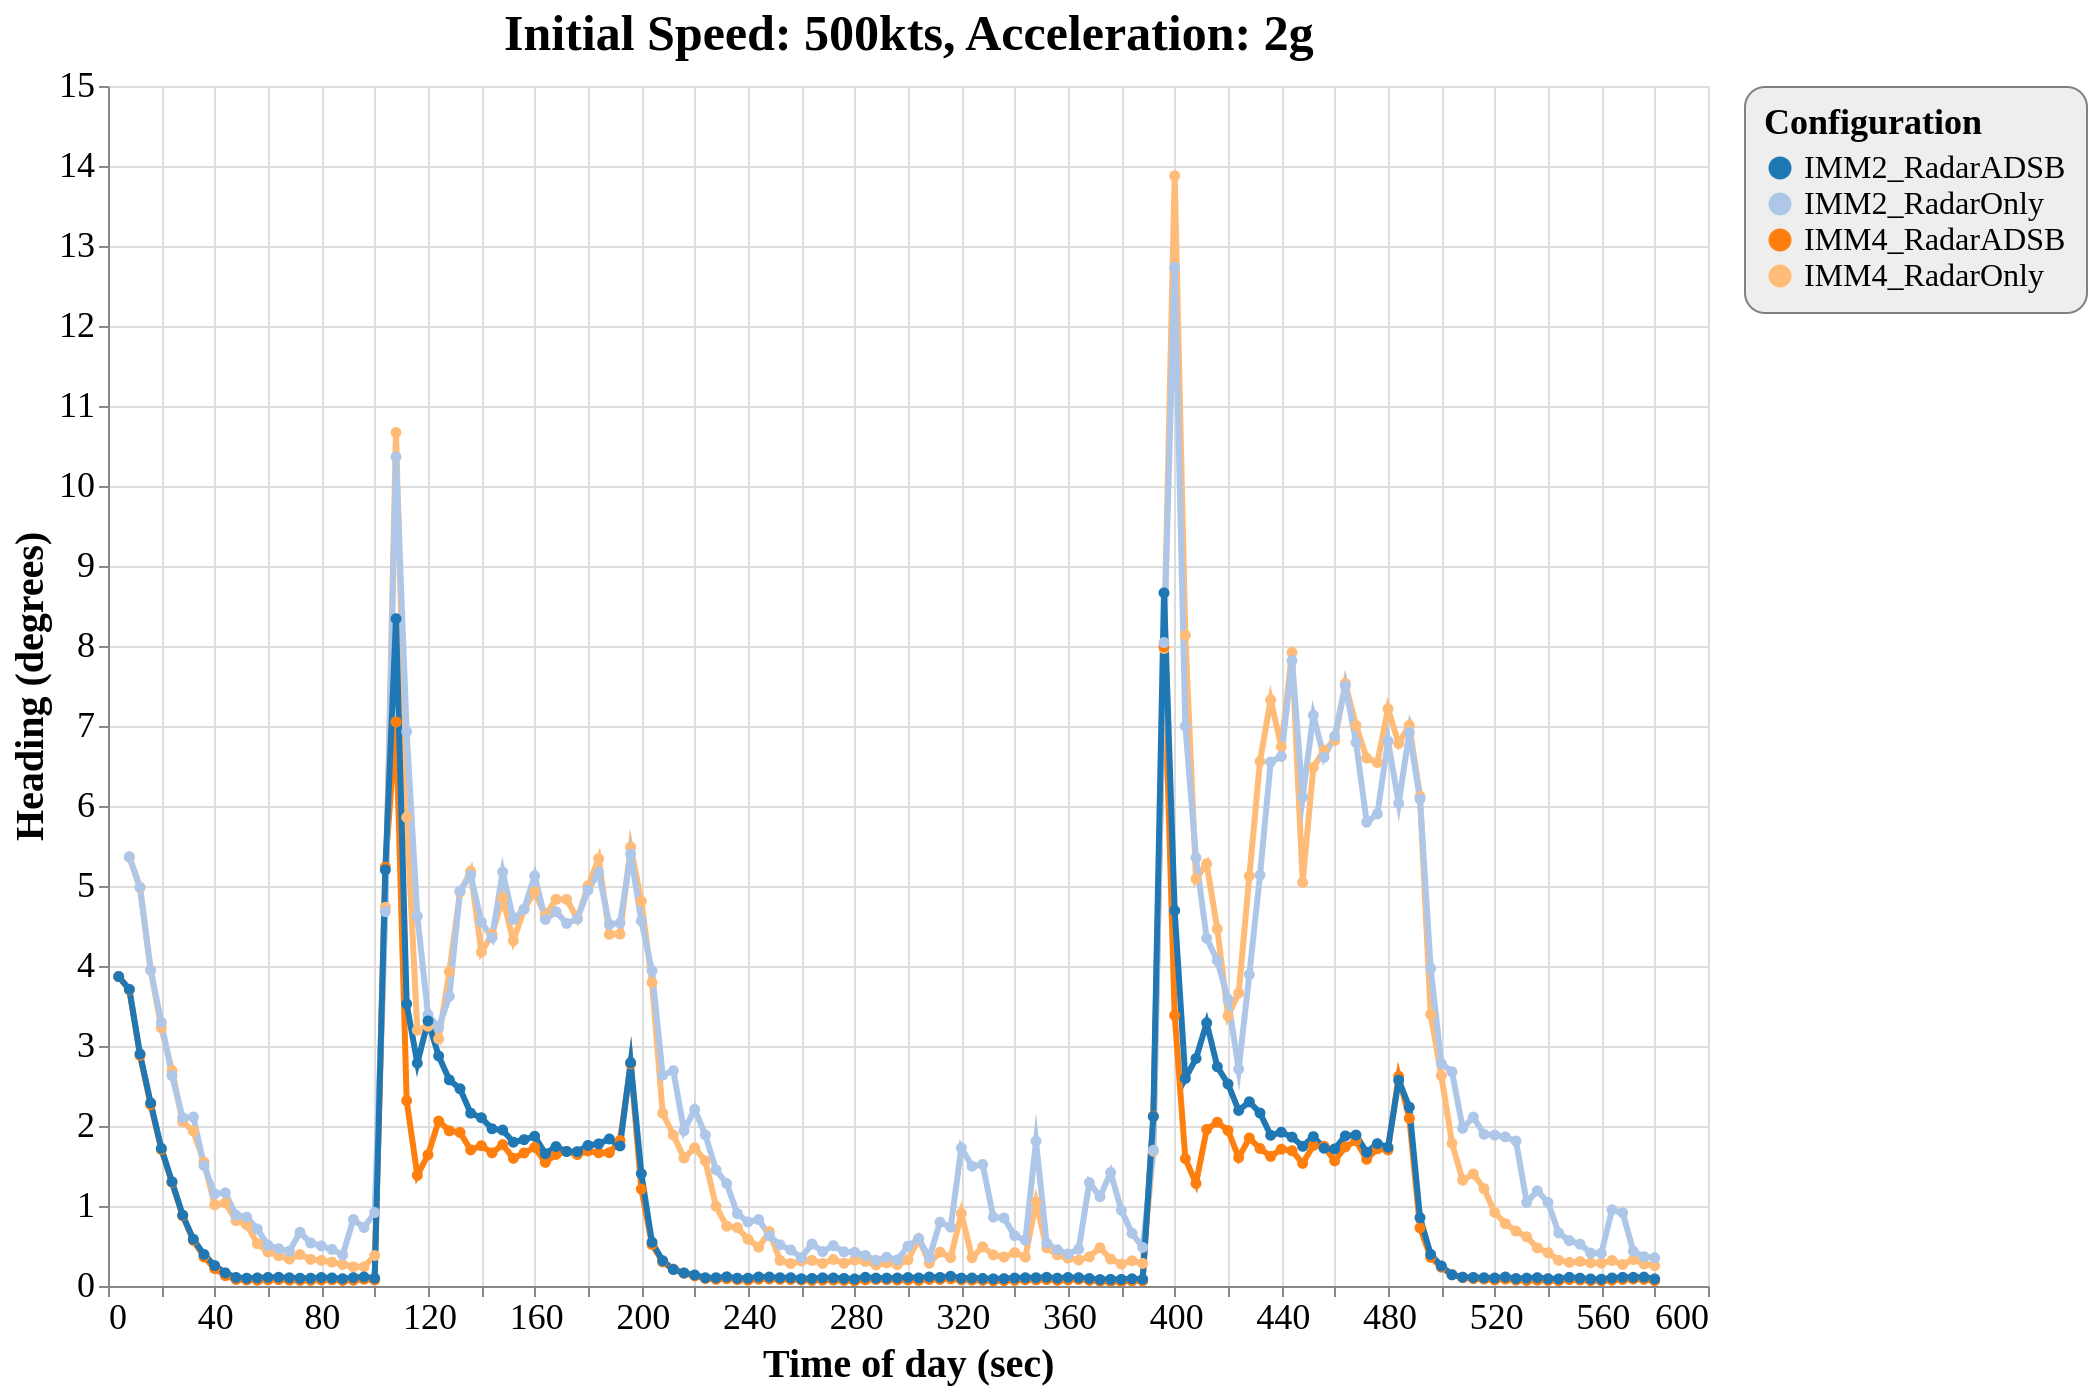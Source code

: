 {
  "config": {
    "view": {
      "continuousWidth": 800,
      "continuousHeight": 600
    },
    "axisX": {
      "labelFontSize": 18,
      "titleFontSize": 20
    },
    "axisY": {
      "labelFontSize": 18,
      "titleFontSize": 20
    },
    "font": "Times New Roman",
    "legend": {
      "cornerRadius": 10,
      "fillColor": "#EEEEEE",
      "labelFontSize": 16,
      "padding": 10,
      "strokeColor": "gray",
      "titleFontSize": 18
    },
    "title": {
      "fontSize": 25
    }
  },
  "data": {
    "name": "data-873d58813dc6f6ba44c15c0e47d6121d"
  },
  "mark": {
    "type": "line",
    "point": true,
    "strokeWidth": 3
  },
  "encoding": {
    "color": {
      "type": "ordinal",
      "field": "config",
      "scale": {
        "scheme": "category20"
      },
      "title": "Configuration"
    },
    "x": {
      "type": "quantitative",
      "field": "time",
      "title": "Time of day (sec)"
    },
    "y": {
      "type": "quantitative",
      "field": "rmse_hdg",
      "scale": {
        "domain": [
          0,
          15
        ],
        "zero": false
      },
      "title": "Heading (degrees)"
    }
  },
  "selection": {
    "selector029": {
      "type": "interval",
      "bind": "scales",
      "encodings": [
        "x",
        "y"
      ]
    }
  },
  "title": "Initial Speed: 500kts, Acceleration: 2g",
  "$schema": "https://vega.github.io/schema/vega-lite/v4.8.1.json",
  "datasets": {
    "data-873d58813dc6f6ba44c15c0e47d6121d": [
      {
        "scenario": "turns_new_10",
        "config": "IMM4_RadarOnly",
        "time": 8,
        "rmse_hdg": 5.363223993545138,
        "rmse_tr": 0.0
      },
      {
        "scenario": "turns_new_10",
        "config": "IMM4_RadarOnly",
        "time": 12,
        "rmse_hdg": 4.979041941362429,
        "rmse_tr": 0.0002908872369413
      },
      {
        "scenario": "turns_new_10",
        "config": "IMM4_RadarOnly",
        "time": 16,
        "rmse_hdg": 3.949260849989687,
        "rmse_tr": 0.0023797380429688
      },
      {
        "scenario": "turns_new_10",
        "config": "IMM4_RadarOnly",
        "time": 20,
        "rmse_hdg": 3.226769064635898,
        "rmse_tr": 0.0061015097355188
      },
      {
        "scenario": "turns_new_10",
        "config": "IMM4_RadarOnly",
        "time": 24,
        "rmse_hdg": 2.6933395043979167,
        "rmse_tr": 0.0158555983803828
      },
      {
        "scenario": "turns_new_10",
        "config": "IMM4_RadarOnly",
        "time": 28,
        "rmse_hdg": 2.052979195519471,
        "rmse_tr": 0.0164880025364589
      },
      {
        "scenario": "turns_new_10",
        "config": "IMM4_RadarOnly",
        "time": 32,
        "rmse_hdg": 1.935359343758592,
        "rmse_tr": 0.0382304485061639
      },
      {
        "scenario": "turns_new_10",
        "config": "IMM4_RadarOnly",
        "time": 36,
        "rmse_hdg": 1.5475695605417688,
        "rmse_tr": 0.0410422992192597
      },
      {
        "scenario": "turns_new_10",
        "config": "IMM4_RadarOnly",
        "time": 40,
        "rmse_hdg": 1.01616719230246,
        "rmse_tr": 0.030327022687444
      },
      {
        "scenario": "turns_new_10",
        "config": "IMM4_RadarOnly",
        "time": 44,
        "rmse_hdg": 1.03867626674377,
        "rmse_tr": 0.0216828459029623
      },
      {
        "scenario": "turns_new_10",
        "config": "IMM4_RadarOnly",
        "time": 48,
        "rmse_hdg": 0.817494155462213,
        "rmse_tr": 0.0171232382818262
      },
      {
        "scenario": "turns_new_10",
        "config": "IMM4_RadarOnly",
        "time": 52,
        "rmse_hdg": 0.7659104408602893,
        "rmse_tr": 0.0151800701551254
      },
      {
        "scenario": "turns_new_10",
        "config": "IMM4_RadarOnly",
        "time": 56,
        "rmse_hdg": 0.5295107175497018,
        "rmse_tr": 0.0133975967994263
      },
      {
        "scenario": "turns_new_10",
        "config": "IMM4_RadarOnly",
        "time": 60,
        "rmse_hdg": 0.4253185081010858,
        "rmse_tr": 0.0094068990639849
      },
      {
        "scenario": "turns_new_10",
        "config": "IMM4_RadarOnly",
        "time": 64,
        "rmse_hdg": 0.3778014006129205,
        "rmse_tr": 0.0089353658409638
      },
      {
        "scenario": "turns_new_10",
        "config": "IMM4_RadarOnly",
        "time": 68,
        "rmse_hdg": 0.3364865524801849,
        "rmse_tr": 0.0081363628237683
      },
      {
        "scenario": "turns_new_10",
        "config": "IMM4_RadarOnly",
        "time": 72,
        "rmse_hdg": 0.3930552594417097,
        "rmse_tr": 0.0110395088795888
      },
      {
        "scenario": "turns_new_10",
        "config": "IMM4_RadarOnly",
        "time": 76,
        "rmse_hdg": 0.3327861327782328,
        "rmse_tr": 0.0150085992300233
      },
      {
        "scenario": "turns_new_10",
        "config": "IMM4_RadarOnly",
        "time": 80,
        "rmse_hdg": 0.3200697238090063,
        "rmse_tr": 0.0118436438998496
      },
      {
        "scenario": "turns_new_10",
        "config": "IMM4_RadarOnly",
        "time": 84,
        "rmse_hdg": 0.2977734483607838,
        "rmse_tr": 0.0102422601902758
      },
      {
        "scenario": "turns_new_10",
        "config": "IMM4_RadarOnly",
        "time": 88,
        "rmse_hdg": 0.2687728464246465,
        "rmse_tr": 0.0125141968966027
      },
      {
        "scenario": "turns_new_10",
        "config": "IMM4_RadarOnly",
        "time": 92,
        "rmse_hdg": 0.239480369670725,
        "rmse_tr": 0.0157017487960493
      },
      {
        "scenario": "turns_new_10",
        "config": "IMM4_RadarOnly",
        "time": 96,
        "rmse_hdg": 0.2399198584143016,
        "rmse_tr": 0.017626032127141
      },
      {
        "scenario": "turns_new_10",
        "config": "IMM4_RadarOnly",
        "time": 100,
        "rmse_hdg": 0.3804074605808529,
        "rmse_tr": 0.01576161294484
      },
      {
        "scenario": "turns_new_10",
        "config": "IMM4_RadarOnly",
        "time": 104,
        "rmse_hdg": 4.73409081977909,
        "rmse_tr": 1.9973257171569856
      },
      {
        "scenario": "turns_new_10",
        "config": "IMM4_RadarOnly",
        "time": 108,
        "rmse_hdg": 10.668846952229009,
        "rmse_tr": 1.9125442020585004
      },
      {
        "scenario": "turns_new_10",
        "config": "IMM4_RadarOnly",
        "time": 112,
        "rmse_hdg": 5.858170008891592,
        "rmse_tr": 1.483964137464936
      },
      {
        "scenario": "turns_new_10",
        "config": "IMM4_RadarOnly",
        "time": 116,
        "rmse_hdg": 3.1975217388367083,
        "rmse_tr": 0.9533502821628574
      },
      {
        "scenario": "turns_new_10",
        "config": "IMM4_RadarOnly",
        "time": 120,
        "rmse_hdg": 3.2464609484121656,
        "rmse_tr": 0.5146923401834131
      },
      {
        "scenario": "turns_new_10",
        "config": "IMM4_RadarOnly",
        "time": 124,
        "rmse_hdg": 3.0881475148045103,
        "rmse_tr": 0.3164815967673902
      },
      {
        "scenario": "turns_new_10",
        "config": "IMM4_RadarOnly",
        "time": 128,
        "rmse_hdg": 3.929379061303933,
        "rmse_tr": 0.2586161599545843
      },
      {
        "scenario": "turns_new_10",
        "config": "IMM4_RadarOnly",
        "time": 132,
        "rmse_hdg": 4.9240936062277045,
        "rmse_tr": 0.2707948868494412
      },
      {
        "scenario": "turns_new_10",
        "config": "IMM4_RadarOnly",
        "time": 136,
        "rmse_hdg": 5.184389356089798,
        "rmse_tr": 0.2458704607533698
      },
      {
        "scenario": "turns_new_10",
        "config": "IMM4_RadarOnly",
        "time": 140,
        "rmse_hdg": 4.175127802644688,
        "rmse_tr": 0.1872003358704251
      },
      {
        "scenario": "turns_new_10",
        "config": "IMM4_RadarOnly",
        "time": 144,
        "rmse_hdg": 4.395196912987132,
        "rmse_tr": 0.1831268531891878
      },
      {
        "scenario": "turns_new_10",
        "config": "IMM4_RadarOnly",
        "time": 148,
        "rmse_hdg": 4.8506086141696825,
        "rmse_tr": 0.2351676386197052
      },
      {
        "scenario": "turns_new_10",
        "config": "IMM4_RadarOnly",
        "time": 152,
        "rmse_hdg": 4.316417358221281,
        "rmse_tr": 0.1876183213688746
      },
      {
        "scenario": "turns_new_10",
        "config": "IMM4_RadarOnly",
        "time": 156,
        "rmse_hdg": 4.706716404227855,
        "rmse_tr": 0.1969457548281444
      },
      {
        "scenario": "turns_new_10",
        "config": "IMM4_RadarOnly",
        "time": 160,
        "rmse_hdg": 4.92687847610104,
        "rmse_tr": 0.2256137558979808
      },
      {
        "scenario": "turns_new_10",
        "config": "IMM4_RadarOnly",
        "time": 164,
        "rmse_hdg": 4.631504713441475,
        "rmse_tr": 0.2115588668530443
      },
      {
        "scenario": "turns_new_10",
        "config": "IMM4_RadarOnly",
        "time": 168,
        "rmse_hdg": 4.833033287777899,
        "rmse_tr": 0.2034813595276326
      },
      {
        "scenario": "turns_new_10",
        "config": "IMM4_RadarOnly",
        "time": 172,
        "rmse_hdg": 4.832159990018742,
        "rmse_tr": 0.2189911773927481
      },
      {
        "scenario": "turns_new_10",
        "config": "IMM4_RadarOnly",
        "time": 176,
        "rmse_hdg": 4.588868198661872,
        "rmse_tr": 0.2184141221648956
      },
      {
        "scenario": "turns_new_10",
        "config": "IMM4_RadarOnly",
        "time": 180,
        "rmse_hdg": 5.000534156440662,
        "rmse_tr": 0.2046119881035216
      },
      {
        "scenario": "turns_new_10",
        "config": "IMM4_RadarOnly",
        "time": 184,
        "rmse_hdg": 5.340858752063335,
        "rmse_tr": 0.230423403023688
      },
      {
        "scenario": "turns_new_10",
        "config": "IMM4_RadarOnly",
        "time": 188,
        "rmse_hdg": 4.39515863157375,
        "rmse_tr": 0.1916713296866623
      },
      {
        "scenario": "turns_new_10",
        "config": "IMM4_RadarOnly",
        "time": 192,
        "rmse_hdg": 4.397986342420216,
        "rmse_tr": 1.4709355954016723
      },
      {
        "scenario": "turns_new_10",
        "config": "IMM4_RadarOnly",
        "time": 196,
        "rmse_hdg": 5.48483831814091,
        "rmse_tr": 1.8751420379962025
      },
      {
        "scenario": "turns_new_10",
        "config": "IMM4_RadarOnly",
        "time": 200,
        "rmse_hdg": 4.810577909298275,
        "rmse_tr": 1.5157342819806603
      },
      {
        "scenario": "turns_new_10",
        "config": "IMM4_RadarOnly",
        "time": 204,
        "rmse_hdg": 3.794027420538312,
        "rmse_tr": 1.1234722923574552
      },
      {
        "scenario": "turns_new_10",
        "config": "IMM4_RadarOnly",
        "time": 208,
        "rmse_hdg": 2.160685900199757,
        "rmse_tr": 0.7389534848666797
      },
      {
        "scenario": "turns_new_10",
        "config": "IMM4_RadarOnly",
        "time": 212,
        "rmse_hdg": 1.886463181017149,
        "rmse_tr": 0.4883261995497135
      },
      {
        "scenario": "turns_new_10",
        "config": "IMM4_RadarOnly",
        "time": 216,
        "rmse_hdg": 1.5988584097054128,
        "rmse_tr": 0.3309088373868463
      },
      {
        "scenario": "turns_new_10",
        "config": "IMM4_RadarOnly",
        "time": 220,
        "rmse_hdg": 1.7266588642037357,
        "rmse_tr": 0.2357461634541129
      },
      {
        "scenario": "turns_new_10",
        "config": "IMM4_RadarOnly",
        "time": 224,
        "rmse_hdg": 1.5638194924474709,
        "rmse_tr": 0.1506543575690575
      },
      {
        "scenario": "turns_new_10",
        "config": "IMM4_RadarOnly",
        "time": 228,
        "rmse_hdg": 0.996784052980313,
        "rmse_tr": 0.1050515772338061
      },
      {
        "scenario": "turns_new_10",
        "config": "IMM4_RadarOnly",
        "time": 232,
        "rmse_hdg": 0.7478288784849543,
        "rmse_tr": 0.0701203459303063
      },
      {
        "scenario": "turns_new_10",
        "config": "IMM4_RadarOnly",
        "time": 236,
        "rmse_hdg": 0.7303816750879957,
        "rmse_tr": 0.0472590538829655
      },
      {
        "scenario": "turns_new_10",
        "config": "IMM4_RadarOnly",
        "time": 240,
        "rmse_hdg": 0.585102668549174,
        "rmse_tr": 0.0393388209261336
      },
      {
        "scenario": "turns_new_10",
        "config": "IMM4_RadarOnly",
        "time": 244,
        "rmse_hdg": 0.4852621611864721,
        "rmse_tr": 0.0275902070273045
      },
      {
        "scenario": "turns_new_10",
        "config": "IMM4_RadarOnly",
        "time": 248,
        "rmse_hdg": 0.6785165323591484,
        "rmse_tr": 0.0313106837823596
      },
      {
        "scenario": "turns_new_10",
        "config": "IMM4_RadarOnly",
        "time": 252,
        "rmse_hdg": 0.3193025185629694,
        "rmse_tr": 0.0283997258125762
      },
      {
        "scenario": "turns_new_10",
        "config": "IMM4_RadarOnly",
        "time": 256,
        "rmse_hdg": 0.2808439661686432,
        "rmse_tr": 0.0310333839061528
      },
      {
        "scenario": "turns_new_10",
        "config": "IMM4_RadarOnly",
        "time": 260,
        "rmse_hdg": 0.3124008414109759,
        "rmse_tr": 0.0201577044233476
      },
      {
        "scenario": "turns_new_10",
        "config": "IMM4_RadarOnly",
        "time": 264,
        "rmse_hdg": 0.3197627468697916,
        "rmse_tr": 0.0160543524361108
      },
      {
        "scenario": "turns_new_10",
        "config": "IMM4_RadarOnly",
        "time": 268,
        "rmse_hdg": 0.2819190191053689,
        "rmse_tr": 0.0150108738364338
      },
      {
        "scenario": "turns_new_10",
        "config": "IMM4_RadarOnly",
        "time": 272,
        "rmse_hdg": 0.3311976628720268,
        "rmse_tr": 0.012793290752902
      },
      {
        "scenario": "turns_new_10",
        "config": "IMM4_RadarOnly",
        "time": 276,
        "rmse_hdg": 0.2844263712382129,
        "rmse_tr": 0.0106994407698199
      },
      {
        "scenario": "turns_new_10",
        "config": "IMM4_RadarOnly",
        "time": 280,
        "rmse_hdg": 0.3237016022090844,
        "rmse_tr": 0.0151744731824085
      },
      {
        "scenario": "turns_new_10",
        "config": "IMM4_RadarOnly",
        "time": 284,
        "rmse_hdg": 0.307132920134964,
        "rmse_tr": 0.0136037256423139
      },
      {
        "scenario": "turns_new_10",
        "config": "IMM4_RadarOnly",
        "time": 288,
        "rmse_hdg": 0.2628501066604864,
        "rmse_tr": 0.009368745532735
      },
      {
        "scenario": "turns_new_10",
        "config": "IMM4_RadarOnly",
        "time": 292,
        "rmse_hdg": 0.2900014863219944,
        "rmse_tr": 0.0082656017575124
      },
      {
        "scenario": "turns_new_10",
        "config": "IMM4_RadarOnly",
        "time": 296,
        "rmse_hdg": 0.2664776629055169,
        "rmse_tr": 0.0072998169556644
      },
      {
        "scenario": "turns_new_10",
        "config": "IMM4_RadarOnly",
        "time": 300,
        "rmse_hdg": 0.3272719000337841,
        "rmse_tr": 0.0085739430835526
      },
      {
        "scenario": "turns_new_10",
        "config": "IMM4_RadarOnly",
        "time": 304,
        "rmse_hdg": 0.59150313738683,
        "rmse_tr": 0.023641017158906
      },
      {
        "scenario": "turns_new_10",
        "config": "IMM4_RadarOnly",
        "time": 308,
        "rmse_hdg": 0.2855772854498603,
        "rmse_tr": 0.0167107644685336
      },
      {
        "scenario": "turns_new_10",
        "config": "IMM4_RadarOnly",
        "time": 312,
        "rmse_hdg": 0.4237561778258994,
        "rmse_tr": 0.0144528361813247
      },
      {
        "scenario": "turns_new_10",
        "config": "IMM4_RadarOnly",
        "time": 316,
        "rmse_hdg": 0.3554944666087993,
        "rmse_tr": 0.0137366075129528
      },
      {
        "scenario": "turns_new_10",
        "config": "IMM4_RadarOnly",
        "time": 320,
        "rmse_hdg": 0.9073112125195204,
        "rmse_tr": 0.0427209124859987
      },
      {
        "scenario": "turns_new_10",
        "config": "IMM4_RadarOnly",
        "time": 324,
        "rmse_hdg": 0.3541885790783602,
        "rmse_tr": 0.0277306364549787
      },
      {
        "scenario": "turns_new_10",
        "config": "IMM4_RadarOnly",
        "time": 328,
        "rmse_hdg": 0.4884939260517751,
        "rmse_tr": 0.0283103802796597
      },
      {
        "scenario": "turns_new_10",
        "config": "IMM4_RadarOnly",
        "time": 332,
        "rmse_hdg": 0.3896591256909519,
        "rmse_tr": 0.0150217619916351
      },
      {
        "scenario": "turns_new_10",
        "config": "IMM4_RadarOnly",
        "time": 336,
        "rmse_hdg": 0.3615410983719101,
        "rmse_tr": 0.0112730220278781
      },
      {
        "scenario": "turns_new_10",
        "config": "IMM4_RadarOnly",
        "time": 340,
        "rmse_hdg": 0.4164573833380242,
        "rmse_tr": 0.0115858925414879
      },
      {
        "scenario": "turns_new_10",
        "config": "IMM4_RadarOnly",
        "time": 344,
        "rmse_hdg": 0.3613571524083043,
        "rmse_tr": 0.010370477651617
      },
      {
        "scenario": "turns_new_10",
        "config": "IMM4_RadarOnly",
        "time": 348,
        "rmse_hdg": 1.049285892860357,
        "rmse_tr": 0.051513832664171
      },
      {
        "scenario": "turns_new_10",
        "config": "IMM4_RadarOnly",
        "time": 352,
        "rmse_hdg": 0.4765563795669779,
        "rmse_tr": 0.0267321056051608
      },
      {
        "scenario": "turns_new_10",
        "config": "IMM4_RadarOnly",
        "time": 356,
        "rmse_hdg": 0.3896264878059484,
        "rmse_tr": 0.0146275493504551
      },
      {
        "scenario": "turns_new_10",
        "config": "IMM4_RadarOnly",
        "time": 360,
        "rmse_hdg": 0.3482682246523809,
        "rmse_tr": 0.0156992104923793
      },
      {
        "scenario": "turns_new_10",
        "config": "IMM4_RadarOnly",
        "time": 364,
        "rmse_hdg": 0.3248611743632877,
        "rmse_tr": 0.0144852368622857
      },
      {
        "scenario": "turns_new_10",
        "config": "IMM4_RadarOnly",
        "time": 368,
        "rmse_hdg": 0.3651638199282832,
        "rmse_tr": 0.0105442875529833
      },
      {
        "scenario": "turns_new_10",
        "config": "IMM4_RadarOnly",
        "time": 372,
        "rmse_hdg": 0.4782184199117147,
        "rmse_tr": 0.013140238093081
      },
      {
        "scenario": "turns_new_10",
        "config": "IMM4_RadarOnly",
        "time": 376,
        "rmse_hdg": 0.336829105265331,
        "rmse_tr": 0.0109725940648882
      },
      {
        "scenario": "turns_new_10",
        "config": "IMM4_RadarOnly",
        "time": 380,
        "rmse_hdg": 0.2738367527637196,
        "rmse_tr": 0.0088169781942348
      },
      {
        "scenario": "turns_new_10",
        "config": "IMM4_RadarOnly",
        "time": 384,
        "rmse_hdg": 0.3150374757248935,
        "rmse_tr": 0.0082402720424348
      },
      {
        "scenario": "turns_new_10",
        "config": "IMM4_RadarOnly",
        "time": 388,
        "rmse_hdg": 0.2823406032015496,
        "rmse_tr": 0.0066581691339448
      },
      {
        "scenario": "turns_new_10",
        "config": "IMM4_RadarOnly",
        "time": 392,
        "rmse_hdg": 1.6846995108381164,
        "rmse_tr": 1.4355837852753333
      },
      {
        "scenario": "turns_new_10",
        "config": "IMM4_RadarOnly",
        "time": 396,
        "rmse_hdg": 7.968693439749974,
        "rmse_tr": 1.995675353357855
      },
      {
        "scenario": "turns_new_10",
        "config": "IMM4_RadarOnly",
        "time": 400,
        "rmse_hdg": 13.877800473408096,
        "rmse_tr": 1.9033987769538965
      },
      {
        "scenario": "turns_new_10",
        "config": "IMM4_RadarOnly",
        "time": 404,
        "rmse_hdg": 8.13433728339316,
        "rmse_tr": 1.5177699851250448
      },
      {
        "scenario": "turns_new_10",
        "config": "IMM4_RadarOnly",
        "time": 408,
        "rmse_hdg": 5.0897209740417,
        "rmse_tr": 1.1158246373572027
      },
      {
        "scenario": "turns_new_10",
        "config": "IMM4_RadarOnly",
        "time": 412,
        "rmse_hdg": 5.277543685735681,
        "rmse_tr": 0.8015656724640391
      },
      {
        "scenario": "turns_new_10",
        "config": "IMM4_RadarOnly",
        "time": 416,
        "rmse_hdg": 4.461543904032061,
        "rmse_tr": 0.6099140785712661
      },
      {
        "scenario": "turns_new_10",
        "config": "IMM4_RadarOnly",
        "time": 420,
        "rmse_hdg": 3.3772235502629515,
        "rmse_tr": 0.5236240449239657
      },
      {
        "scenario": "turns_new_10",
        "config": "IMM4_RadarOnly",
        "time": 424,
        "rmse_hdg": 3.6625096480028936,
        "rmse_tr": 0.4008815475210316
      },
      {
        "scenario": "turns_new_10",
        "config": "IMM4_RadarOnly",
        "time": 428,
        "rmse_hdg": 5.126359414584583,
        "rmse_tr": 0.3417812175858182
      },
      {
        "scenario": "turns_new_10",
        "config": "IMM4_RadarOnly",
        "time": 432,
        "rmse_hdg": 6.557399212836985,
        "rmse_tr": 0.2975246241400818
      },
      {
        "scenario": "turns_new_10",
        "config": "IMM4_RadarOnly",
        "time": 436,
        "rmse_hdg": 7.327304605329691,
        "rmse_tr": 0.2698343756560944
      },
      {
        "scenario": "turns_new_10",
        "config": "IMM4_RadarOnly",
        "time": 440,
        "rmse_hdg": 6.740740705125318,
        "rmse_tr": 0.2287614961774234
      },
      {
        "scenario": "turns_new_10",
        "config": "IMM4_RadarOnly",
        "time": 444,
        "rmse_hdg": 7.917926395950527,
        "rmse_tr": 0.2481332998753739
      },
      {
        "scenario": "turns_new_10",
        "config": "IMM4_RadarOnly",
        "time": 448,
        "rmse_hdg": 5.045443879451485,
        "rmse_tr": 0.1960022859844015
      },
      {
        "scenario": "turns_new_10",
        "config": "IMM4_RadarOnly",
        "time": 452,
        "rmse_hdg": 6.482168167251859,
        "rmse_tr": 0.2235838655478819
      },
      {
        "scenario": "turns_new_10",
        "config": "IMM4_RadarOnly",
        "time": 456,
        "rmse_hdg": 6.695906658994564,
        "rmse_tr": 0.2508558283415062
      },
      {
        "scenario": "turns_new_10",
        "config": "IMM4_RadarOnly",
        "time": 460,
        "rmse_hdg": 6.818858464572108,
        "rmse_tr": 0.2349233548770038
      },
      {
        "scenario": "turns_new_10",
        "config": "IMM4_RadarOnly",
        "time": 464,
        "rmse_hdg": 7.531225521166304,
        "rmse_tr": 0.2659505262262137
      },
      {
        "scenario": "turns_new_10",
        "config": "IMM4_RadarOnly",
        "time": 468,
        "rmse_hdg": 7.006649881083466,
        "rmse_tr": 0.2401466807200748
      },
      {
        "scenario": "turns_new_10",
        "config": "IMM4_RadarOnly",
        "time": 472,
        "rmse_hdg": 6.598975541145877,
        "rmse_tr": 0.2981307097471504
      },
      {
        "scenario": "turns_new_10",
        "config": "IMM4_RadarOnly",
        "time": 476,
        "rmse_hdg": 6.54287952919595,
        "rmse_tr": 0.4233648634325783
      },
      {
        "scenario": "turns_new_10",
        "config": "IMM4_RadarOnly",
        "time": 480,
        "rmse_hdg": 7.214237598554185,
        "rmse_tr": 0.4582941501216377
      },
      {
        "scenario": "turns_new_10",
        "config": "IMM4_RadarOnly",
        "time": 484,
        "rmse_hdg": 6.780610927700065,
        "rmse_tr": 2.095222640691208
      },
      {
        "scenario": "turns_new_10",
        "config": "IMM4_RadarOnly",
        "time": 488,
        "rmse_hdg": 7.008138002413306,
        "rmse_tr": 1.7963030820089303
      },
      {
        "scenario": "turns_new_10",
        "config": "IMM4_RadarOnly",
        "time": 492,
        "rmse_hdg": 6.120617283591859,
        "rmse_tr": 1.418421751006665
      },
      {
        "scenario": "turns_new_10",
        "config": "IMM4_RadarOnly",
        "time": 496,
        "rmse_hdg": 3.3928948250892854,
        "rmse_tr": 0.9925584363975078
      },
      {
        "scenario": "turns_new_10",
        "config": "IMM4_RadarOnly",
        "time": 500,
        "rmse_hdg": 2.629859617383189,
        "rmse_tr": 0.7085800397122201
      },
      {
        "scenario": "turns_new_10",
        "config": "IMM4_RadarOnly",
        "time": 504,
        "rmse_hdg": 1.7839186791046655,
        "rmse_tr": 0.4731391298327182
      },
      {
        "scenario": "turns_new_10",
        "config": "IMM4_RadarOnly",
        "time": 508,
        "rmse_hdg": 1.3218789148580203,
        "rmse_tr": 0.3066567292263973
      },
      {
        "scenario": "turns_new_10",
        "config": "IMM4_RadarOnly",
        "time": 512,
        "rmse_hdg": 1.3999826085876304,
        "rmse_tr": 0.2041459580151246
      },
      {
        "scenario": "turns_new_10",
        "config": "IMM4_RadarOnly",
        "time": 516,
        "rmse_hdg": 1.216401573036326,
        "rmse_tr": 0.1399298339976966
      },
      {
        "scenario": "turns_new_10",
        "config": "IMM4_RadarOnly",
        "time": 520,
        "rmse_hdg": 0.9214044101026012,
        "rmse_tr": 0.0871425813151117
      },
      {
        "scenario": "turns_new_10",
        "config": "IMM4_RadarOnly",
        "time": 524,
        "rmse_hdg": 0.7790337931012052,
        "rmse_tr": 0.0742332167980781
      },
      {
        "scenario": "turns_new_10",
        "config": "IMM4_RadarOnly",
        "time": 528,
        "rmse_hdg": 0.6863894728756971,
        "rmse_tr": 0.0485174151853866
      },
      {
        "scenario": "turns_new_10",
        "config": "IMM4_RadarOnly",
        "time": 532,
        "rmse_hdg": 0.6147562200450147,
        "rmse_tr": 0.0330562494885929
      },
      {
        "scenario": "turns_new_10",
        "config": "IMM4_RadarOnly",
        "time": 536,
        "rmse_hdg": 0.4767032281639549,
        "rmse_tr": 0.0220030111575665
      },
      {
        "scenario": "turns_new_10",
        "config": "IMM4_RadarOnly",
        "time": 540,
        "rmse_hdg": 0.4156962031740647,
        "rmse_tr": 0.0175637671547611
      },
      {
        "scenario": "turns_new_10",
        "config": "IMM4_RadarOnly",
        "time": 544,
        "rmse_hdg": 0.3207426278705914,
        "rmse_tr": 0.0178301967646648
      },
      {
        "scenario": "turns_new_10",
        "config": "IMM4_RadarOnly",
        "time": 548,
        "rmse_hdg": 0.295522136790687,
        "rmse_tr": 0.0109476215072803
      },
      {
        "scenario": "turns_new_10",
        "config": "IMM4_RadarOnly",
        "time": 552,
        "rmse_hdg": 0.3056154768203524,
        "rmse_tr": 0.0092939033427436
      },
      {
        "scenario": "turns_new_10",
        "config": "IMM4_RadarOnly",
        "time": 556,
        "rmse_hdg": 0.2895491489841047,
        "rmse_tr": 0.0121688788679658
      },
      {
        "scenario": "turns_new_10",
        "config": "IMM4_RadarOnly",
        "time": 560,
        "rmse_hdg": 0.2854730666715722,
        "rmse_tr": 0.0148856582156389
      },
      {
        "scenario": "turns_new_10",
        "config": "IMM4_RadarOnly",
        "time": 564,
        "rmse_hdg": 0.3186856230139503,
        "rmse_tr": 0.0276191088820511
      },
      {
        "scenario": "turns_new_10",
        "config": "IMM4_RadarOnly",
        "time": 568,
        "rmse_hdg": 0.2692222969244748,
        "rmse_tr": 0.0221487147373415
      },
      {
        "scenario": "turns_new_10",
        "config": "IMM4_RadarOnly",
        "time": 572,
        "rmse_hdg": 0.3304157627462507,
        "rmse_tr": 0.0104770491705457
      },
      {
        "scenario": "turns_new_10",
        "config": "IMM4_RadarOnly",
        "time": 576,
        "rmse_hdg": 0.2737862826575298,
        "rmse_tr": 0.0088785304849073
      },
      {
        "scenario": "turns_new_10",
        "config": "IMM4_RadarOnly",
        "time": 580,
        "rmse_hdg": 0.2552664796046597,
        "rmse_tr": 0.0088717190202341
      },
      {
        "scenario": "turns_new_10",
        "config": "IMM4_RadarADSB",
        "time": 4,
        "rmse_hdg": 3.86792035785858,
        "rmse_tr": 0.0
      },
      {
        "scenario": "turns_new_10",
        "config": "IMM4_RadarADSB",
        "time": 8,
        "rmse_hdg": 3.701915700838568,
        "rmse_tr": 0.0001761907076653
      },
      {
        "scenario": "turns_new_10",
        "config": "IMM4_RadarADSB",
        "time": 12,
        "rmse_hdg": 2.8823086679481413,
        "rmse_tr": 0.0016278120244581
      },
      {
        "scenario": "turns_new_10",
        "config": "IMM4_RadarADSB",
        "time": 16,
        "rmse_hdg": 2.2666290897146277,
        "rmse_tr": 0.0048032754562235
      },
      {
        "scenario": "turns_new_10",
        "config": "IMM4_RadarADSB",
        "time": 20,
        "rmse_hdg": 1.7055671508309755,
        "rmse_tr": 0.0080190526277932
      },
      {
        "scenario": "turns_new_10",
        "config": "IMM4_RadarADSB",
        "time": 24,
        "rmse_hdg": 1.2965811199532395,
        "rmse_tr": 0.0094685024528533
      },
      {
        "scenario": "turns_new_10",
        "config": "IMM4_RadarADSB",
        "time": 28,
        "rmse_hdg": 0.8779055969078154,
        "rmse_tr": 0.0071319670783939
      },
      {
        "scenario": "turns_new_10",
        "config": "IMM4_RadarADSB",
        "time": 32,
        "rmse_hdg": 0.5700630023299067,
        "rmse_tr": 0.0054490121807654
      },
      {
        "scenario": "turns_new_10",
        "config": "IMM4_RadarADSB",
        "time": 36,
        "rmse_hdg": 0.3633821747668311,
        "rmse_tr": 0.0047687317464013
      },
      {
        "scenario": "turns_new_10",
        "config": "IMM4_RadarADSB",
        "time": 40,
        "rmse_hdg": 0.2175069177273656,
        "rmse_tr": 0.0042984960045618
      },
      {
        "scenario": "turns_new_10",
        "config": "IMM4_RadarADSB",
        "time": 44,
        "rmse_hdg": 0.1289833215873529,
        "rmse_tr": 0.0039599060934715
      },
      {
        "scenario": "turns_new_10",
        "config": "IMM4_RadarADSB",
        "time": 48,
        "rmse_hdg": 0.081304027130187,
        "rmse_tr": 0.0037539070555646
      },
      {
        "scenario": "turns_new_10",
        "config": "IMM4_RadarADSB",
        "time": 52,
        "rmse_hdg": 0.075070337388049,
        "rmse_tr": 0.0032335935094144
      },
      {
        "scenario": "turns_new_10",
        "config": "IMM4_RadarADSB",
        "time": 56,
        "rmse_hdg": 0.0721651751193053,
        "rmse_tr": 0.0034731289927096
      },
      {
        "scenario": "turns_new_10",
        "config": "IMM4_RadarADSB",
        "time": 60,
        "rmse_hdg": 0.0780782588883807,
        "rmse_tr": 0.0032506344927841
      },
      {
        "scenario": "turns_new_10",
        "config": "IMM4_RadarADSB",
        "time": 64,
        "rmse_hdg": 0.0797809501071526,
        "rmse_tr": 0.0034362497726445
      },
      {
        "scenario": "turns_new_10",
        "config": "IMM4_RadarADSB",
        "time": 68,
        "rmse_hdg": 0.0735757816039302,
        "rmse_tr": 0.0034531172426647
      },
      {
        "scenario": "turns_new_10",
        "config": "IMM4_RadarADSB",
        "time": 72,
        "rmse_hdg": 0.0703893078148563,
        "rmse_tr": 0.0031009056121745
      },
      {
        "scenario": "turns_new_10",
        "config": "IMM4_RadarADSB",
        "time": 76,
        "rmse_hdg": 0.0706485111040007,
        "rmse_tr": 0.0030978340429364
      },
      {
        "scenario": "turns_new_10",
        "config": "IMM4_RadarADSB",
        "time": 80,
        "rmse_hdg": 0.0759843380697747,
        "rmse_tr": 0.0034464127344524
      },
      {
        "scenario": "turns_new_10",
        "config": "IMM4_RadarADSB",
        "time": 84,
        "rmse_hdg": 0.0774517463078462,
        "rmse_tr": 0.0032097340447514
      },
      {
        "scenario": "turns_new_10",
        "config": "IMM4_RadarADSB",
        "time": 88,
        "rmse_hdg": 0.0688354803374928,
        "rmse_tr": 0.0031618468414997
      },
      {
        "scenario": "turns_new_10",
        "config": "IMM4_RadarADSB",
        "time": 92,
        "rmse_hdg": 0.0730547096059606,
        "rmse_tr": 0.0037185926147512
      },
      {
        "scenario": "turns_new_10",
        "config": "IMM4_RadarADSB",
        "time": 96,
        "rmse_hdg": 0.0846399672178158,
        "rmse_tr": 0.003449481707537
      },
      {
        "scenario": "turns_new_10",
        "config": "IMM4_RadarADSB",
        "time": 100,
        "rmse_hdg": 0.0750889043619774,
        "rmse_tr": 0.0029081491172812
      },
      {
        "scenario": "turns_new_10",
        "config": "IMM4_RadarADSB",
        "time": 104,
        "rmse_hdg": 5.235829671754516,
        "rmse_tr": 1.9931673086133537
      },
      {
        "scenario": "turns_new_10",
        "config": "IMM4_RadarADSB",
        "time": 108,
        "rmse_hdg": 7.050719053619256,
        "rmse_tr": 1.5924124489376632
      },
      {
        "scenario": "turns_new_10",
        "config": "IMM4_RadarADSB",
        "time": 112,
        "rmse_hdg": 2.3160967631984684,
        "rmse_tr": 0.710339726582206
      },
      {
        "scenario": "turns_new_10",
        "config": "IMM4_RadarADSB",
        "time": 116,
        "rmse_hdg": 1.383445565112979,
        "rmse_tr": 0.160818007315484
      },
      {
        "scenario": "turns_new_10",
        "config": "IMM4_RadarADSB",
        "time": 120,
        "rmse_hdg": 1.640263808402482,
        "rmse_tr": 0.1337141336735685
      },
      {
        "scenario": "turns_new_10",
        "config": "IMM4_RadarADSB",
        "time": 124,
        "rmse_hdg": 2.0614866580482585,
        "rmse_tr": 0.1006543365052746
      },
      {
        "scenario": "turns_new_10",
        "config": "IMM4_RadarADSB",
        "time": 128,
        "rmse_hdg": 1.940143794920755,
        "rmse_tr": 0.1040429616353439
      },
      {
        "scenario": "turns_new_10",
        "config": "IMM4_RadarADSB",
        "time": 132,
        "rmse_hdg": 1.920007778471769,
        "rmse_tr": 0.1040077526628749
      },
      {
        "scenario": "turns_new_10",
        "config": "IMM4_RadarADSB",
        "time": 136,
        "rmse_hdg": 1.70118646678954,
        "rmse_tr": 0.1010273462829233
      },
      {
        "scenario": "turns_new_10",
        "config": "IMM4_RadarADSB",
        "time": 140,
        "rmse_hdg": 1.7534459659500006,
        "rmse_tr": 0.1032497722742454
      },
      {
        "scenario": "turns_new_10",
        "config": "IMM4_RadarADSB",
        "time": 144,
        "rmse_hdg": 1.6640987289386333,
        "rmse_tr": 0.0841843035205949
      },
      {
        "scenario": "turns_new_10",
        "config": "IMM4_RadarADSB",
        "time": 148,
        "rmse_hdg": 1.767416764813033,
        "rmse_tr": 0.0794739089185575
      },
      {
        "scenario": "turns_new_10",
        "config": "IMM4_RadarADSB",
        "time": 152,
        "rmse_hdg": 1.5961140432242404,
        "rmse_tr": 0.0910977838919912
      },
      {
        "scenario": "turns_new_10",
        "config": "IMM4_RadarADSB",
        "time": 156,
        "rmse_hdg": 1.6623885397571732,
        "rmse_tr": 0.082077574553066
      },
      {
        "scenario": "turns_new_10",
        "config": "IMM4_RadarADSB",
        "time": 160,
        "rmse_hdg": 1.73243071161087,
        "rmse_tr": 0.0889626056672161
      },
      {
        "scenario": "turns_new_10",
        "config": "IMM4_RadarADSB",
        "time": 164,
        "rmse_hdg": 1.5451675519073942,
        "rmse_tr": 0.0755048816415388
      },
      {
        "scenario": "turns_new_10",
        "config": "IMM4_RadarADSB",
        "time": 168,
        "rmse_hdg": 1.64402302705432,
        "rmse_tr": 0.0793098390854348
      },
      {
        "scenario": "turns_new_10",
        "config": "IMM4_RadarADSB",
        "time": 172,
        "rmse_hdg": 1.682567817301822,
        "rmse_tr": 0.0716779875826875
      },
      {
        "scenario": "turns_new_10",
        "config": "IMM4_RadarADSB",
        "time": 176,
        "rmse_hdg": 1.6431568282182492,
        "rmse_tr": 0.069927049690953
      },
      {
        "scenario": "turns_new_10",
        "config": "IMM4_RadarADSB",
        "time": 180,
        "rmse_hdg": 1.6885697062758112,
        "rmse_tr": 0.0685602578202631
      },
      {
        "scenario": "turns_new_10",
        "config": "IMM4_RadarADSB",
        "time": 184,
        "rmse_hdg": 1.6646607862414493,
        "rmse_tr": 0.068393753826647
      },
      {
        "scenario": "turns_new_10",
        "config": "IMM4_RadarADSB",
        "time": 188,
        "rmse_hdg": 1.6662561975035095,
        "rmse_tr": 0.0766102544458767
      },
      {
        "scenario": "turns_new_10",
        "config": "IMM4_RadarADSB",
        "time": 192,
        "rmse_hdg": 1.8183518701423835,
        "rmse_tr": 1.4189878460397711
      },
      {
        "scenario": "turns_new_10",
        "config": "IMM4_RadarADSB",
        "time": 196,
        "rmse_hdg": 2.777213954695916,
        "rmse_tr": 1.6475771604262908
      },
      {
        "scenario": "turns_new_10",
        "config": "IMM4_RadarADSB",
        "time": 200,
        "rmse_hdg": 1.21223273421103,
        "rmse_tr": 0.7705616777464063
      },
      {
        "scenario": "turns_new_10",
        "config": "IMM4_RadarADSB",
        "time": 204,
        "rmse_hdg": 0.518553628715158,
        "rmse_tr": 0.2684702015985041
      },
      {
        "scenario": "turns_new_10",
        "config": "IMM4_RadarADSB",
        "time": 208,
        "rmse_hdg": 0.3009699766243596,
        "rmse_tr": 0.0858109356482567
      },
      {
        "scenario": "turns_new_10",
        "config": "IMM4_RadarADSB",
        "time": 212,
        "rmse_hdg": 0.2115470022154438,
        "rmse_tr": 0.0264490352076334
      },
      {
        "scenario": "turns_new_10",
        "config": "IMM4_RadarADSB",
        "time": 216,
        "rmse_hdg": 0.158916081589165,
        "rmse_tr": 0.0085700778624176
      },
      {
        "scenario": "turns_new_10",
        "config": "IMM4_RadarADSB",
        "time": 220,
        "rmse_hdg": 0.1270041784733608,
        "rmse_tr": 0.0051832404531424
      },
      {
        "scenario": "turns_new_10",
        "config": "IMM4_RadarADSB",
        "time": 224,
        "rmse_hdg": 0.0933172444305335,
        "rmse_tr": 0.0045435926571639
      },
      {
        "scenario": "turns_new_10",
        "config": "IMM4_RadarADSB",
        "time": 228,
        "rmse_hdg": 0.082978332874961,
        "rmse_tr": 0.0045171447036033
      },
      {
        "scenario": "turns_new_10",
        "config": "IMM4_RadarADSB",
        "time": 232,
        "rmse_hdg": 0.0904182202072931,
        "rmse_tr": 0.0043267981023132
      },
      {
        "scenario": "turns_new_10",
        "config": "IMM4_RadarADSB",
        "time": 236,
        "rmse_hdg": 0.0796316204064266,
        "rmse_tr": 0.0034466326653067
      },
      {
        "scenario": "turns_new_10",
        "config": "IMM4_RadarADSB",
        "time": 240,
        "rmse_hdg": 0.0742363860210322,
        "rmse_tr": 0.0038353987943461
      },
      {
        "scenario": "turns_new_10",
        "config": "IMM4_RadarADSB",
        "time": 244,
        "rmse_hdg": 0.0855468658331179,
        "rmse_tr": 0.0038045800979033
      },
      {
        "scenario": "turns_new_10",
        "config": "IMM4_RadarADSB",
        "time": 248,
        "rmse_hdg": 0.0883122675723651,
        "rmse_tr": 0.0036586203881591
      },
      {
        "scenario": "turns_new_10",
        "config": "IMM4_RadarADSB",
        "time": 252,
        "rmse_hdg": 0.0829198464457041,
        "rmse_tr": 0.0032527103484005
      },
      {
        "scenario": "turns_new_10",
        "config": "IMM4_RadarADSB",
        "time": 256,
        "rmse_hdg": 0.0814218525476359,
        "rmse_tr": 0.0032588896031904
      },
      {
        "scenario": "turns_new_10",
        "config": "IMM4_RadarADSB",
        "time": 260,
        "rmse_hdg": 0.075525584566097,
        "rmse_tr": 0.0028330665051821
      },
      {
        "scenario": "turns_new_10",
        "config": "IMM4_RadarADSB",
        "time": 264,
        "rmse_hdg": 0.0700416177772795,
        "rmse_tr": 0.0034990621004523
      },
      {
        "scenario": "turns_new_10",
        "config": "IMM4_RadarADSB",
        "time": 268,
        "rmse_hdg": 0.0741479377101391,
        "rmse_tr": 0.0035052384267794
      },
      {
        "scenario": "turns_new_10",
        "config": "IMM4_RadarADSB",
        "time": 272,
        "rmse_hdg": 0.0743905665141271,
        "rmse_tr": 0.003210894616265
      },
      {
        "scenario": "turns_new_10",
        "config": "IMM4_RadarADSB",
        "time": 276,
        "rmse_hdg": 0.0700216416761997,
        "rmse_tr": 0.0030088858302358
      },
      {
        "scenario": "turns_new_10",
        "config": "IMM4_RadarADSB",
        "time": 280,
        "rmse_hdg": 0.0642100909500695,
        "rmse_tr": 0.0032640896656749
      },
      {
        "scenario": "turns_new_10",
        "config": "IMM4_RadarADSB",
        "time": 284,
        "rmse_hdg": 0.0773506625698833,
        "rmse_tr": 0.0034983656898614
      },
      {
        "scenario": "turns_new_10",
        "config": "IMM4_RadarADSB",
        "time": 288,
        "rmse_hdg": 0.0814611153415745,
        "rmse_tr": 0.0029431139129574
      },
      {
        "scenario": "turns_new_10",
        "config": "IMM4_RadarADSB",
        "time": 292,
        "rmse_hdg": 0.0792178018042602,
        "rmse_tr": 0.0027100075838075
      },
      {
        "scenario": "turns_new_10",
        "config": "IMM4_RadarADSB",
        "time": 296,
        "rmse_hdg": 0.0748898562292472,
        "rmse_tr": 0.0031129269932667
      },
      {
        "scenario": "turns_new_10",
        "config": "IMM4_RadarADSB",
        "time": 300,
        "rmse_hdg": 0.0764628177613147,
        "rmse_tr": 0.0031853031645355
      },
      {
        "scenario": "turns_new_10",
        "config": "IMM4_RadarADSB",
        "time": 304,
        "rmse_hdg": 0.0703562363973495,
        "rmse_tr": 0.0036170542933451
      },
      {
        "scenario": "turns_new_10",
        "config": "IMM4_RadarADSB",
        "time": 308,
        "rmse_hdg": 0.0818980758798811,
        "rmse_tr": 0.0036447155400361
      },
      {
        "scenario": "turns_new_10",
        "config": "IMM4_RadarADSB",
        "time": 312,
        "rmse_hdg": 0.0817320152948565,
        "rmse_tr": 0.0034020411214517
      },
      {
        "scenario": "turns_new_10",
        "config": "IMM4_RadarADSB",
        "time": 316,
        "rmse_hdg": 0.0907243577596924,
        "rmse_tr": 0.0036708846262711
      },
      {
        "scenario": "turns_new_10",
        "config": "IMM4_RadarADSB",
        "time": 320,
        "rmse_hdg": 0.0777197978154671,
        "rmse_tr": 0.0032594628176015
      },
      {
        "scenario": "turns_new_10",
        "config": "IMM4_RadarADSB",
        "time": 324,
        "rmse_hdg": 0.0743456301827649,
        "rmse_tr": 0.0033708551699535
      },
      {
        "scenario": "turns_new_10",
        "config": "IMM4_RadarADSB",
        "time": 328,
        "rmse_hdg": 0.0707820015478455,
        "rmse_tr": 0.0031505205627822
      },
      {
        "scenario": "turns_new_10",
        "config": "IMM4_RadarADSB",
        "time": 332,
        "rmse_hdg": 0.0649216951289971,
        "rmse_tr": 0.0028552900707305
      },
      {
        "scenario": "turns_new_10",
        "config": "IMM4_RadarADSB",
        "time": 336,
        "rmse_hdg": 0.0674873725562455,
        "rmse_tr": 0.0026555731896367
      },
      {
        "scenario": "turns_new_10",
        "config": "IMM4_RadarADSB",
        "time": 340,
        "rmse_hdg": 0.0711179581762237,
        "rmse_tr": 0.0032072123690401
      },
      {
        "scenario": "turns_new_10",
        "config": "IMM4_RadarADSB",
        "time": 344,
        "rmse_hdg": 0.0774658535514429,
        "rmse_tr": 0.0033076105484074
      },
      {
        "scenario": "turns_new_10",
        "config": "IMM4_RadarADSB",
        "time": 348,
        "rmse_hdg": 0.0766915073628563,
        "rmse_tr": 0.0031152008266685
      },
      {
        "scenario": "turns_new_10",
        "config": "IMM4_RadarADSB",
        "time": 352,
        "rmse_hdg": 0.0799611707010089,
        "rmse_tr": 0.0033194935256874
      },
      {
        "scenario": "turns_new_10",
        "config": "IMM4_RadarADSB",
        "time": 356,
        "rmse_hdg": 0.0703684119164168,
        "rmse_tr": 0.0035705222704093
      },
      {
        "scenario": "turns_new_10",
        "config": "IMM4_RadarADSB",
        "time": 360,
        "rmse_hdg": 0.0761804379056507,
        "rmse_tr": 0.0033062880818983
      },
      {
        "scenario": "turns_new_10",
        "config": "IMM4_RadarADSB",
        "time": 364,
        "rmse_hdg": 0.0820859900110712,
        "rmse_tr": 0.0028502834690006
      },
      {
        "scenario": "turns_new_10",
        "config": "IMM4_RadarADSB",
        "time": 368,
        "rmse_hdg": 0.0707718200912688,
        "rmse_tr": 0.0026068183155148
      },
      {
        "scenario": "turns_new_10",
        "config": "IMM4_RadarADSB",
        "time": 372,
        "rmse_hdg": 0.0605168535392377,
        "rmse_tr": 0.0024433927948998
      },
      {
        "scenario": "turns_new_10",
        "config": "IMM4_RadarADSB",
        "time": 376,
        "rmse_hdg": 0.056536655743181,
        "rmse_tr": 0.0025786258889978
      },
      {
        "scenario": "turns_new_10",
        "config": "IMM4_RadarADSB",
        "time": 380,
        "rmse_hdg": 0.0556624207589419,
        "rmse_tr": 0.0026793624336486
      },
      {
        "scenario": "turns_new_10",
        "config": "IMM4_RadarADSB",
        "time": 384,
        "rmse_hdg": 0.0641441978239471,
        "rmse_tr": 0.0025802474237322
      },
      {
        "scenario": "turns_new_10",
        "config": "IMM4_RadarADSB",
        "time": 388,
        "rmse_hdg": 0.0640233543247291,
        "rmse_tr": 0.0022410615570208
      },
      {
        "scenario": "turns_new_10",
        "config": "IMM4_RadarADSB",
        "time": 392,
        "rmse_hdg": 2.1232694177155627,
        "rmse_tr": 1.416221127675416
      },
      {
        "scenario": "turns_new_10",
        "config": "IMM4_RadarADSB",
        "time": 396,
        "rmse_hdg": 7.991095614262209,
        "rmse_tr": 1.891276319843296
      },
      {
        "scenario": "turns_new_10",
        "config": "IMM4_RadarADSB",
        "time": 400,
        "rmse_hdg": 3.383920355181112,
        "rmse_tr": 1.170522285195533
      },
      {
        "scenario": "turns_new_10",
        "config": "IMM4_RadarADSB",
        "time": 404,
        "rmse_hdg": 1.5915295763419344,
        "rmse_tr": 0.3777897362890643
      },
      {
        "scenario": "turns_new_10",
        "config": "IMM4_RadarADSB",
        "time": 408,
        "rmse_hdg": 1.2808868225907732,
        "rmse_tr": 0.1103329696779354
      },
      {
        "scenario": "turns_new_10",
        "config": "IMM4_RadarADSB",
        "time": 412,
        "rmse_hdg": 1.956786703701944,
        "rmse_tr": 0.0860705036422015
      },
      {
        "scenario": "turns_new_10",
        "config": "IMM4_RadarADSB",
        "time": 416,
        "rmse_hdg": 2.046647170299238,
        "rmse_tr": 0.0714286707142167
      },
      {
        "scenario": "turns_new_10",
        "config": "IMM4_RadarADSB",
        "time": 420,
        "rmse_hdg": 1.944153026486016,
        "rmse_tr": 0.0737992741281518
      },
      {
        "scenario": "turns_new_10",
        "config": "IMM4_RadarADSB",
        "time": 424,
        "rmse_hdg": 1.6042638356164078,
        "rmse_tr": 0.0801396331411618
      },
      {
        "scenario": "turns_new_10",
        "config": "IMM4_RadarADSB",
        "time": 428,
        "rmse_hdg": 1.8499713871143773,
        "rmse_tr": 0.0729164683137585
      },
      {
        "scenario": "turns_new_10",
        "config": "IMM4_RadarADSB",
        "time": 432,
        "rmse_hdg": 1.7187453245848583,
        "rmse_tr": 0.0719378310113131
      },
      {
        "scenario": "turns_new_10",
        "config": "IMM4_RadarADSB",
        "time": 436,
        "rmse_hdg": 1.620166068170536,
        "rmse_tr": 0.0795857376018444
      },
      {
        "scenario": "turns_new_10",
        "config": "IMM4_RadarADSB",
        "time": 440,
        "rmse_hdg": 1.7100394282223683,
        "rmse_tr": 0.071498635037927
      },
      {
        "scenario": "turns_new_10",
        "config": "IMM4_RadarADSB",
        "time": 444,
        "rmse_hdg": 1.691173639082082,
        "rmse_tr": 0.0694872835733072
      },
      {
        "scenario": "turns_new_10",
        "config": "IMM4_RadarADSB",
        "time": 448,
        "rmse_hdg": 1.5326049565147453,
        "rmse_tr": 0.0723029980665516
      },
      {
        "scenario": "turns_new_10",
        "config": "IMM4_RadarADSB",
        "time": 452,
        "rmse_hdg": 1.7564142403469003,
        "rmse_tr": 0.0723599813360583
      },
      {
        "scenario": "turns_new_10",
        "config": "IMM4_RadarADSB",
        "time": 456,
        "rmse_hdg": 1.7469994156818878,
        "rmse_tr": 0.0635233030919699
      },
      {
        "scenario": "turns_new_10",
        "config": "IMM4_RadarADSB",
        "time": 460,
        "rmse_hdg": 1.564221716325586,
        "rmse_tr": 0.067475911751281
      },
      {
        "scenario": "turns_new_10",
        "config": "IMM4_RadarADSB",
        "time": 464,
        "rmse_hdg": 1.7389081329468694,
        "rmse_tr": 0.0628209024741863
      },
      {
        "scenario": "turns_new_10",
        "config": "IMM4_RadarADSB",
        "time": 468,
        "rmse_hdg": 1.815536843981876,
        "rmse_tr": 0.0720492397970059
      },
      {
        "scenario": "turns_new_10",
        "config": "IMM4_RadarADSB",
        "time": 472,
        "rmse_hdg": 1.5839668601857386,
        "rmse_tr": 0.071678314497697
      },
      {
        "scenario": "turns_new_10",
        "config": "IMM4_RadarADSB",
        "time": 476,
        "rmse_hdg": 1.7146032139910887,
        "rmse_tr": 0.0739004338988262
      },
      {
        "scenario": "turns_new_10",
        "config": "IMM4_RadarADSB",
        "time": 480,
        "rmse_hdg": 1.700924481286502,
        "rmse_tr": 0.0788270265982686
      },
      {
        "scenario": "turns_new_10",
        "config": "IMM4_RadarADSB",
        "time": 484,
        "rmse_hdg": 2.6217178775813443,
        "rmse_tr": 1.919238830070883
      },
      {
        "scenario": "turns_new_10",
        "config": "IMM4_RadarADSB",
        "time": 488,
        "rmse_hdg": 2.095982856753001,
        "rmse_tr": 1.2142145778187867
      },
      {
        "scenario": "turns_new_10",
        "config": "IMM4_RadarADSB",
        "time": 492,
        "rmse_hdg": 0.7274255717133162,
        "rmse_tr": 0.4696427923245976
      },
      {
        "scenario": "turns_new_10",
        "config": "IMM4_RadarADSB",
        "time": 496,
        "rmse_hdg": 0.3592385712826204,
        "rmse_tr": 0.1638008843622901
      },
      {
        "scenario": "turns_new_10",
        "config": "IMM4_RadarADSB",
        "time": 500,
        "rmse_hdg": 0.2345938739913848,
        "rmse_tr": 0.0539738696331345
      },
      {
        "scenario": "turns_new_10",
        "config": "IMM4_RadarADSB",
        "time": 504,
        "rmse_hdg": 0.1407045511013661,
        "rmse_tr": 0.0167758090922803
      },
      {
        "scenario": "turns_new_10",
        "config": "IMM4_RadarADSB",
        "time": 508,
        "rmse_hdg": 0.1036162844592714,
        "rmse_tr": 0.0057045928357089
      },
      {
        "scenario": "turns_new_10",
        "config": "IMM4_RadarADSB",
        "time": 512,
        "rmse_hdg": 0.092176564197966,
        "rmse_tr": 0.0035834888593468
      },
      {
        "scenario": "turns_new_10",
        "config": "IMM4_RadarADSB",
        "time": 516,
        "rmse_hdg": 0.0862650952973835,
        "rmse_tr": 0.0034720799970871
      },
      {
        "scenario": "turns_new_10",
        "config": "IMM4_RadarADSB",
        "time": 520,
        "rmse_hdg": 0.07690294207636,
        "rmse_tr": 0.0038966933097178
      },
      {
        "scenario": "turns_new_10",
        "config": "IMM4_RadarADSB",
        "time": 524,
        "rmse_hdg": 0.0864498326983549,
        "rmse_tr": 0.0038381677310315
      },
      {
        "scenario": "turns_new_10",
        "config": "IMM4_RadarADSB",
        "time": 528,
        "rmse_hdg": 0.0735457566972656,
        "rmse_tr": 0.0034209380785774
      },
      {
        "scenario": "turns_new_10",
        "config": "IMM4_RadarADSB",
        "time": 532,
        "rmse_hdg": 0.0685794769161153,
        "rmse_tr": 0.0038555032953399
      },
      {
        "scenario": "turns_new_10",
        "config": "IMM4_RadarADSB",
        "time": 536,
        "rmse_hdg": 0.0736473107476986,
        "rmse_tr": 0.0034560563006661
      },
      {
        "scenario": "turns_new_10",
        "config": "IMM4_RadarADSB",
        "time": 540,
        "rmse_hdg": 0.0695769529438619,
        "rmse_tr": 0.0028468584746353
      },
      {
        "scenario": "turns_new_10",
        "config": "IMM4_RadarADSB",
        "time": 544,
        "rmse_hdg": 0.0665420776746999,
        "rmse_tr": 0.0030131410500243
      },
      {
        "scenario": "turns_new_10",
        "config": "IMM4_RadarADSB",
        "time": 548,
        "rmse_hdg": 0.0804752497528573,
        "rmse_tr": 0.0034197536738591
      },
      {
        "scenario": "turns_new_10",
        "config": "IMM4_RadarADSB",
        "time": 552,
        "rmse_hdg": 0.0755109980600543,
        "rmse_tr": 0.0029489013391906
      },
      {
        "scenario": "turns_new_10",
        "config": "IMM4_RadarADSB",
        "time": 556,
        "rmse_hdg": 0.0677328269678493,
        "rmse_tr": 0.0028392520496176
      },
      {
        "scenario": "turns_new_10",
        "config": "IMM4_RadarADSB",
        "time": 560,
        "rmse_hdg": 0.0646387233549824,
        "rmse_tr": 0.0026508596647173
      },
      {
        "scenario": "turns_new_10",
        "config": "IMM4_RadarADSB",
        "time": 564,
        "rmse_hdg": 0.0731643073705737,
        "rmse_tr": 0.0030112909218262
      },
      {
        "scenario": "turns_new_10",
        "config": "IMM4_RadarADSB",
        "time": 568,
        "rmse_hdg": 0.0820938118215612,
        "rmse_tr": 0.0033871146208159
      },
      {
        "scenario": "turns_new_10",
        "config": "IMM4_RadarADSB",
        "time": 572,
        "rmse_hdg": 0.0867748699150882,
        "rmse_tr": 0.00344535300326
      },
      {
        "scenario": "turns_new_10",
        "config": "IMM4_RadarADSB",
        "time": 576,
        "rmse_hdg": 0.0840653384699984,
        "rmse_tr": 0.0035969545119456
      },
      {
        "scenario": "turns_new_10",
        "config": "IMM4_RadarADSB",
        "time": 580,
        "rmse_hdg": 0.0660415829854932,
        "rmse_tr": 0.0031785822457768
      },
      {
        "scenario": "turns_new_10",
        "config": "IMM2_RadarOnly",
        "time": 8,
        "rmse_hdg": 5.36336095566397,
        "rmse_tr": 0.0
      },
      {
        "scenario": "turns_new_10",
        "config": "IMM2_RadarOnly",
        "time": 12,
        "rmse_hdg": 4.983957147303118,
        "rmse_tr": 0.0002103111248383
      },
      {
        "scenario": "turns_new_10",
        "config": "IMM2_RadarOnly",
        "time": 16,
        "rmse_hdg": 3.9492068995097145,
        "rmse_tr": 0.0021955524248922
      },
      {
        "scenario": "turns_new_10",
        "config": "IMM2_RadarOnly",
        "time": 20,
        "rmse_hdg": 3.293956321145445,
        "rmse_tr": 0.0059922610909786
      },
      {
        "scenario": "turns_new_10",
        "config": "IMM2_RadarOnly",
        "time": 24,
        "rmse_hdg": 2.630877206566862,
        "rmse_tr": 0.0093024212612799
      },
      {
        "scenario": "turns_new_10",
        "config": "IMM2_RadarOnly",
        "time": 28,
        "rmse_hdg": 2.103090447625662,
        "rmse_tr": 0.0112579114006857
      },
      {
        "scenario": "turns_new_10",
        "config": "IMM2_RadarOnly",
        "time": 32,
        "rmse_hdg": 2.1124302126955032,
        "rmse_tr": 0.0251139682947313
      },
      {
        "scenario": "turns_new_10",
        "config": "IMM2_RadarOnly",
        "time": 36,
        "rmse_hdg": 1.505545575422676,
        "rmse_tr": 0.0191025601655393
      },
      {
        "scenario": "turns_new_10",
        "config": "IMM2_RadarOnly",
        "time": 40,
        "rmse_hdg": 1.1524425056433665,
        "rmse_tr": 0.0154373117225875
      },
      {
        "scenario": "turns_new_10",
        "config": "IMM2_RadarOnly",
        "time": 44,
        "rmse_hdg": 1.1643131022195032,
        "rmse_tr": 0.0137569542531252
      },
      {
        "scenario": "turns_new_10",
        "config": "IMM2_RadarOnly",
        "time": 48,
        "rmse_hdg": 0.8846253350832054,
        "rmse_tr": 0.0090665127194838
      },
      {
        "scenario": "turns_new_10",
        "config": "IMM2_RadarOnly",
        "time": 52,
        "rmse_hdg": 0.8609153347892075,
        "rmse_tr": 0.0092474805993793
      },
      {
        "scenario": "turns_new_10",
        "config": "IMM2_RadarOnly",
        "time": 56,
        "rmse_hdg": 0.7122083964683369,
        "rmse_tr": 0.0092313075996848
      },
      {
        "scenario": "turns_new_10",
        "config": "IMM2_RadarOnly",
        "time": 60,
        "rmse_hdg": 0.5089941060562492,
        "rmse_tr": 0.0075385619760446
      },
      {
        "scenario": "turns_new_10",
        "config": "IMM2_RadarOnly",
        "time": 64,
        "rmse_hdg": 0.4666496163148312,
        "rmse_tr": 0.006912222042102
      },
      {
        "scenario": "turns_new_10",
        "config": "IMM2_RadarOnly",
        "time": 68,
        "rmse_hdg": 0.4348636567937127,
        "rmse_tr": 0.005092252939515
      },
      {
        "scenario": "turns_new_10",
        "config": "IMM2_RadarOnly",
        "time": 72,
        "rmse_hdg": 0.6716372820618745,
        "rmse_tr": 0.0082026179465138
      },
      {
        "scenario": "turns_new_10",
        "config": "IMM2_RadarOnly",
        "time": 76,
        "rmse_hdg": 0.5377873689826566,
        "rmse_tr": 0.0100637586064121
      },
      {
        "scenario": "turns_new_10",
        "config": "IMM2_RadarOnly",
        "time": 80,
        "rmse_hdg": 0.5008901167830216,
        "rmse_tr": 0.0080022569130514
      },
      {
        "scenario": "turns_new_10",
        "config": "IMM2_RadarOnly",
        "time": 84,
        "rmse_hdg": 0.4568427625939957,
        "rmse_tr": 0.0074008609879413
      },
      {
        "scenario": "turns_new_10",
        "config": "IMM2_RadarOnly",
        "time": 88,
        "rmse_hdg": 0.3885318838826335,
        "rmse_tr": 0.0115541091398917
      },
      {
        "scenario": "turns_new_10",
        "config": "IMM2_RadarOnly",
        "time": 92,
        "rmse_hdg": 0.8307638918897452,
        "rmse_tr": 0.0120592604545993
      },
      {
        "scenario": "turns_new_10",
        "config": "IMM2_RadarOnly",
        "time": 96,
        "rmse_hdg": 0.7309296270217264,
        "rmse_tr": 0.0149726902389468
      },
      {
        "scenario": "turns_new_10",
        "config": "IMM2_RadarOnly",
        "time": 100,
        "rmse_hdg": 0.9180007678842452,
        "rmse_tr": 0.0112807793882584
      },
      {
        "scenario": "turns_new_10",
        "config": "IMM2_RadarOnly",
        "time": 104,
        "rmse_hdg": 4.679670710272607,
        "rmse_tr": 1.9975112727466648
      },
      {
        "scenario": "turns_new_10",
        "config": "IMM2_RadarOnly",
        "time": 108,
        "rmse_hdg": 10.364009631166589,
        "rmse_tr": 1.9593356558828283
      },
      {
        "scenario": "turns_new_10",
        "config": "IMM2_RadarOnly",
        "time": 112,
        "rmse_hdg": 6.929643909161407,
        "rmse_tr": 1.7849535141544464
      },
      {
        "scenario": "turns_new_10",
        "config": "IMM2_RadarOnly",
        "time": 116,
        "rmse_hdg": 4.62201180984356,
        "rmse_tr": 1.520934736299797
      },
      {
        "scenario": "turns_new_10",
        "config": "IMM2_RadarOnly",
        "time": 120,
        "rmse_hdg": 3.391799024116846,
        "rmse_tr": 1.2229752393241655
      },
      {
        "scenario": "turns_new_10",
        "config": "IMM2_RadarOnly",
        "time": 124,
        "rmse_hdg": 3.2297352152441583,
        "rmse_tr": 0.9702070217876444
      },
      {
        "scenario": "turns_new_10",
        "config": "IMM2_RadarOnly",
        "time": 128,
        "rmse_hdg": 3.620666029485317,
        "rmse_tr": 0.7600455480906482
      },
      {
        "scenario": "turns_new_10",
        "config": "IMM2_RadarOnly",
        "time": 132,
        "rmse_hdg": 4.936785984769999,
        "rmse_tr": 0.6293133316074299
      },
      {
        "scenario": "turns_new_10",
        "config": "IMM2_RadarOnly",
        "time": 136,
        "rmse_hdg": 5.136829993679656,
        "rmse_tr": 0.52891227303021
      },
      {
        "scenario": "turns_new_10",
        "config": "IMM2_RadarOnly",
        "time": 140,
        "rmse_hdg": 4.551462040020768,
        "rmse_tr": 0.4027347906294331
      },
      {
        "scenario": "turns_new_10",
        "config": "IMM2_RadarOnly",
        "time": 144,
        "rmse_hdg": 4.352977174302662,
        "rmse_tr": 0.3354069455829726
      },
      {
        "scenario": "turns_new_10",
        "config": "IMM2_RadarOnly",
        "time": 148,
        "rmse_hdg": 5.17532485209214,
        "rmse_tr": 0.3235175953851807
      },
      {
        "scenario": "turns_new_10",
        "config": "IMM2_RadarOnly",
        "time": 152,
        "rmse_hdg": 4.584230622828037,
        "rmse_tr": 0.2862737599985664
      },
      {
        "scenario": "turns_new_10",
        "config": "IMM2_RadarOnly",
        "time": 156,
        "rmse_hdg": 4.710453733855487,
        "rmse_tr": 0.2689315949430648
      },
      {
        "scenario": "turns_new_10",
        "config": "IMM2_RadarOnly",
        "time": 160,
        "rmse_hdg": 5.126737932957793,
        "rmse_tr": 0.2998613258231368
      },
      {
        "scenario": "turns_new_10",
        "config": "IMM2_RadarOnly",
        "time": 164,
        "rmse_hdg": 4.581777986135319,
        "rmse_tr": 0.2653168719145515
      },
      {
        "scenario": "turns_new_10",
        "config": "IMM2_RadarOnly",
        "time": 168,
        "rmse_hdg": 4.678717706397113,
        "rmse_tr": 0.2734608542431966
      },
      {
        "scenario": "turns_new_10",
        "config": "IMM2_RadarOnly",
        "time": 172,
        "rmse_hdg": 4.531893044378879,
        "rmse_tr": 0.2669752523078264
      },
      {
        "scenario": "turns_new_10",
        "config": "IMM2_RadarOnly",
        "time": 176,
        "rmse_hdg": 4.589485345228894,
        "rmse_tr": 0.2608591004076467
      },
      {
        "scenario": "turns_new_10",
        "config": "IMM2_RadarOnly",
        "time": 180,
        "rmse_hdg": 4.9488695654518775,
        "rmse_tr": 0.2785207019979689
      },
      {
        "scenario": "turns_new_10",
        "config": "IMM2_RadarOnly",
        "time": 184,
        "rmse_hdg": 5.167943054338093,
        "rmse_tr": 0.2753136002353975
      },
      {
        "scenario": "turns_new_10",
        "config": "IMM2_RadarOnly",
        "time": 188,
        "rmse_hdg": 4.520257858034125,
        "rmse_tr": 0.2560436728086072
      },
      {
        "scenario": "turns_new_10",
        "config": "IMM2_RadarOnly",
        "time": 192,
        "rmse_hdg": 4.535221584325776,
        "rmse_tr": 1.3126473404261592
      },
      {
        "scenario": "turns_new_10",
        "config": "IMM2_RadarOnly",
        "time": 196,
        "rmse_hdg": 5.398689613349185,
        "rmse_tr": 1.7086733433608443
      },
      {
        "scenario": "turns_new_10",
        "config": "IMM2_RadarOnly",
        "time": 200,
        "rmse_hdg": 4.562941661597576,
        "rmse_tr": 1.4498840712277654
      },
      {
        "scenario": "turns_new_10",
        "config": "IMM2_RadarOnly",
        "time": 204,
        "rmse_hdg": 3.9412643157722473,
        "rmse_tr": 1.125719236830166
      },
      {
        "scenario": "turns_new_10",
        "config": "IMM2_RadarOnly",
        "time": 208,
        "rmse_hdg": 2.6348667672874684,
        "rmse_tr": 0.8170499396080751
      },
      {
        "scenario": "turns_new_10",
        "config": "IMM2_RadarOnly",
        "time": 212,
        "rmse_hdg": 2.690693838647076,
        "rmse_tr": 0.5752098138940259
      },
      {
        "scenario": "turns_new_10",
        "config": "IMM2_RadarOnly",
        "time": 216,
        "rmse_hdg": 1.940825947153135,
        "rmse_tr": 0.3987518632961391
      },
      {
        "scenario": "turns_new_10",
        "config": "IMM2_RadarOnly",
        "time": 220,
        "rmse_hdg": 2.208010605348927,
        "rmse_tr": 0.2783060801527699
      },
      {
        "scenario": "turns_new_10",
        "config": "IMM2_RadarOnly",
        "time": 224,
        "rmse_hdg": 1.887940195508901,
        "rmse_tr": 0.1785844173835763
      },
      {
        "scenario": "turns_new_10",
        "config": "IMM2_RadarOnly",
        "time": 228,
        "rmse_hdg": 1.4523669741446958,
        "rmse_tr": 0.122100207574169
      },
      {
        "scenario": "turns_new_10",
        "config": "IMM2_RadarOnly",
        "time": 232,
        "rmse_hdg": 1.2804978731531007,
        "rmse_tr": 0.0838511575004974
      },
      {
        "scenario": "turns_new_10",
        "config": "IMM2_RadarOnly",
        "time": 236,
        "rmse_hdg": 0.9047199903116784,
        "rmse_tr": 0.0557418951020255
      },
      {
        "scenario": "turns_new_10",
        "config": "IMM2_RadarOnly",
        "time": 240,
        "rmse_hdg": 0.8004976328365949,
        "rmse_tr": 0.0441627190310151
      },
      {
        "scenario": "turns_new_10",
        "config": "IMM2_RadarOnly",
        "time": 244,
        "rmse_hdg": 0.8306719406696467,
        "rmse_tr": 0.0292947663130009
      },
      {
        "scenario": "turns_new_10",
        "config": "IMM2_RadarOnly",
        "time": 248,
        "rmse_hdg": 0.6282759191872855,
        "rmse_tr": 0.0192205314398127
      },
      {
        "scenario": "turns_new_10",
        "config": "IMM2_RadarOnly",
        "time": 252,
        "rmse_hdg": 0.5150600792586242,
        "rmse_tr": 0.0150391429168065
      },
      {
        "scenario": "turns_new_10",
        "config": "IMM2_RadarOnly",
        "time": 256,
        "rmse_hdg": 0.4502332728708561,
        "rmse_tr": 0.0124301783307132
      },
      {
        "scenario": "turns_new_10",
        "config": "IMM2_RadarOnly",
        "time": 260,
        "rmse_hdg": 0.3546064216645175,
        "rmse_tr": 0.0082022819124575
      },
      {
        "scenario": "turns_new_10",
        "config": "IMM2_RadarOnly",
        "time": 264,
        "rmse_hdg": 0.5253451246561627,
        "rmse_tr": 0.0122195393880924
      },
      {
        "scenario": "turns_new_10",
        "config": "IMM2_RadarOnly",
        "time": 268,
        "rmse_hdg": 0.4307667582346637,
        "rmse_tr": 0.0123908871084088
      },
      {
        "scenario": "turns_new_10",
        "config": "IMM2_RadarOnly",
        "time": 272,
        "rmse_hdg": 0.5049288594972111,
        "rmse_tr": 0.0131344502657623
      },
      {
        "scenario": "turns_new_10",
        "config": "IMM2_RadarOnly",
        "time": 276,
        "rmse_hdg": 0.4269065241102197,
        "rmse_tr": 0.0094589622693567
      },
      {
        "scenario": "turns_new_10",
        "config": "IMM2_RadarOnly",
        "time": 280,
        "rmse_hdg": 0.4211348304932112,
        "rmse_tr": 0.0141642604017037
      },
      {
        "scenario": "turns_new_10",
        "config": "IMM2_RadarOnly",
        "time": 284,
        "rmse_hdg": 0.3817692336317153,
        "rmse_tr": 0.012915881696578
      },
      {
        "scenario": "turns_new_10",
        "config": "IMM2_RadarOnly",
        "time": 288,
        "rmse_hdg": 0.321026534283825,
        "rmse_tr": 0.0107713658107303
      },
      {
        "scenario": "turns_new_10",
        "config": "IMM2_RadarOnly",
        "time": 292,
        "rmse_hdg": 0.3596993476358482,
        "rmse_tr": 0.0085147741784703
      },
      {
        "scenario": "turns_new_10",
        "config": "IMM2_RadarOnly",
        "time": 296,
        "rmse_hdg": 0.326328848313138,
        "rmse_tr": 0.0063398846938279
      },
      {
        "scenario": "turns_new_10",
        "config": "IMM2_RadarOnly",
        "time": 300,
        "rmse_hdg": 0.4974192015483187,
        "rmse_tr": 0.0068845466632611
      },
      {
        "scenario": "turns_new_10",
        "config": "IMM2_RadarOnly",
        "time": 304,
        "rmse_hdg": 0.5920750667063993,
        "rmse_tr": 0.0147696381654548
      },
      {
        "scenario": "turns_new_10",
        "config": "IMM2_RadarOnly",
        "time": 308,
        "rmse_hdg": 0.354352634354092,
        "rmse_tr": 0.0114876363745412
      },
      {
        "scenario": "turns_new_10",
        "config": "IMM2_RadarOnly",
        "time": 312,
        "rmse_hdg": 0.798013982201738,
        "rmse_tr": 0.0131314040349775
      },
      {
        "scenario": "turns_new_10",
        "config": "IMM2_RadarOnly",
        "time": 316,
        "rmse_hdg": 0.7352222482936476,
        "rmse_tr": 0.010825785494778
      },
      {
        "scenario": "turns_new_10",
        "config": "IMM2_RadarOnly",
        "time": 320,
        "rmse_hdg": 1.7266415114582747,
        "rmse_tr": 0.0220811993251354
      },
      {
        "scenario": "turns_new_10",
        "config": "IMM2_RadarOnly",
        "time": 324,
        "rmse_hdg": 1.4968302846017327,
        "rmse_tr": 0.021209578407319
      },
      {
        "scenario": "turns_new_10",
        "config": "IMM2_RadarOnly",
        "time": 328,
        "rmse_hdg": 1.5193044345727051,
        "rmse_tr": 0.0215344603474556
      },
      {
        "scenario": "turns_new_10",
        "config": "IMM2_RadarOnly",
        "time": 332,
        "rmse_hdg": 0.8612425551136778,
        "rmse_tr": 0.010532369667402
      },
      {
        "scenario": "turns_new_10",
        "config": "IMM2_RadarOnly",
        "time": 336,
        "rmse_hdg": 0.8500160883344223,
        "rmse_tr": 0.0082359229810888
      },
      {
        "scenario": "turns_new_10",
        "config": "IMM2_RadarOnly",
        "time": 340,
        "rmse_hdg": 0.6296783875875644,
        "rmse_tr": 0.0087257698702784
      },
      {
        "scenario": "turns_new_10",
        "config": "IMM2_RadarOnly",
        "time": 344,
        "rmse_hdg": 0.5733705446852069,
        "rmse_tr": 0.010038325716636
      },
      {
        "scenario": "turns_new_10",
        "config": "IMM2_RadarOnly",
        "time": 348,
        "rmse_hdg": 1.810913816159544,
        "rmse_tr": 0.0268667376679855
      },
      {
        "scenario": "turns_new_10",
        "config": "IMM2_RadarOnly",
        "time": 352,
        "rmse_hdg": 0.5343579900576565,
        "rmse_tr": 0.016807098113849
      },
      {
        "scenario": "turns_new_10",
        "config": "IMM2_RadarOnly",
        "time": 356,
        "rmse_hdg": 0.4532875467073877,
        "rmse_tr": 0.0097840973012332
      },
      {
        "scenario": "turns_new_10",
        "config": "IMM2_RadarOnly",
        "time": 360,
        "rmse_hdg": 0.3994723410456654,
        "rmse_tr": 0.0100371243663819
      },
      {
        "scenario": "turns_new_10",
        "config": "IMM2_RadarOnly",
        "time": 364,
        "rmse_hdg": 0.4598449644220848,
        "rmse_tr": 0.010624479526894
      },
      {
        "scenario": "turns_new_10",
        "config": "IMM2_RadarOnly",
        "time": 368,
        "rmse_hdg": 1.2920633468633376,
        "rmse_tr": 0.019136815103556
      },
      {
        "scenario": "turns_new_10",
        "config": "IMM2_RadarOnly",
        "time": 372,
        "rmse_hdg": 1.1162936121699472,
        "rmse_tr": 0.0155263232700377
      },
      {
        "scenario": "turns_new_10",
        "config": "IMM2_RadarOnly",
        "time": 376,
        "rmse_hdg": 1.4185958207199487,
        "rmse_tr": 0.0192180437383258
      },
      {
        "scenario": "turns_new_10",
        "config": "IMM2_RadarOnly",
        "time": 380,
        "rmse_hdg": 0.946664214137384,
        "rmse_tr": 0.0215615190670233
      },
      {
        "scenario": "turns_new_10",
        "config": "IMM2_RadarOnly",
        "time": 384,
        "rmse_hdg": 0.6600284084795124,
        "rmse_tr": 0.0099439261193286
      },
      {
        "scenario": "turns_new_10",
        "config": "IMM2_RadarOnly",
        "time": 388,
        "rmse_hdg": 0.4824753179515341,
        "rmse_tr": 0.0093292550613647
      },
      {
        "scenario": "turns_new_10",
        "config": "IMM2_RadarOnly",
        "time": 392,
        "rmse_hdg": 1.696989389263442,
        "rmse_tr": 1.436632089192278
      },
      {
        "scenario": "turns_new_10",
        "config": "IMM2_RadarOnly",
        "time": 396,
        "rmse_hdg": 8.043578234991475,
        "rmse_tr": 1.999021599218692
      },
      {
        "scenario": "turns_new_10",
        "config": "IMM2_RadarOnly",
        "time": 400,
        "rmse_hdg": 12.73573564172445,
        "rmse_tr": 1.9481278371811228
      },
      {
        "scenario": "turns_new_10",
        "config": "IMM2_RadarOnly",
        "time": 404,
        "rmse_hdg": 6.998752751901838,
        "rmse_tr": 1.7802764651181349
      },
      {
        "scenario": "turns_new_10",
        "config": "IMM2_RadarOnly",
        "time": 408,
        "rmse_hdg": 5.354022626673649,
        "rmse_tr": 1.5767484024620628
      },
      {
        "scenario": "turns_new_10",
        "config": "IMM2_RadarOnly",
        "time": 412,
        "rmse_hdg": 4.346993561246118,
        "rmse_tr": 1.3288593506416992
      },
      {
        "scenario": "turns_new_10",
        "config": "IMM2_RadarOnly",
        "time": 416,
        "rmse_hdg": 4.0659209627354125,
        "rmse_tr": 1.123949602148163
      },
      {
        "scenario": "turns_new_10",
        "config": "IMM2_RadarOnly",
        "time": 420,
        "rmse_hdg": 3.58419818856736,
        "rmse_tr": 0.937118453663774
      },
      {
        "scenario": "turns_new_10",
        "config": "IMM2_RadarOnly",
        "time": 424,
        "rmse_hdg": 2.7094054079394256,
        "rmse_tr": 0.7462879687397582
      },
      {
        "scenario": "turns_new_10",
        "config": "IMM2_RadarOnly",
        "time": 428,
        "rmse_hdg": 3.893452964450563,
        "rmse_tr": 0.6304108873936461
      },
      {
        "scenario": "turns_new_10",
        "config": "IMM2_RadarOnly",
        "time": 432,
        "rmse_hdg": 5.136075967663059,
        "rmse_tr": 0.5336402451203631
      },
      {
        "scenario": "turns_new_10",
        "config": "IMM2_RadarOnly",
        "time": 436,
        "rmse_hdg": 6.550728232745254,
        "rmse_tr": 0.4585217234299187
      },
      {
        "scenario": "turns_new_10",
        "config": "IMM2_RadarOnly",
        "time": 440,
        "rmse_hdg": 6.619509772412658,
        "rmse_tr": 0.3787620514254299
      },
      {
        "scenario": "turns_new_10",
        "config": "IMM2_RadarOnly",
        "time": 444,
        "rmse_hdg": 7.817582897248491,
        "rmse_tr": 0.3547142581424906
      },
      {
        "scenario": "turns_new_10",
        "config": "IMM2_RadarOnly",
        "time": 448,
        "rmse_hdg": 6.112174049171139,
        "rmse_tr": 0.2741022702994875
      },
      {
        "scenario": "turns_new_10",
        "config": "IMM2_RadarOnly",
        "time": 452,
        "rmse_hdg": 7.134500988987714,
        "rmse_tr": 0.2584916906465918
      },
      {
        "scenario": "turns_new_10",
        "config": "IMM2_RadarOnly",
        "time": 456,
        "rmse_hdg": 6.607530770960781,
        "rmse_tr": 0.2356208850072779
      },
      {
        "scenario": "turns_new_10",
        "config": "IMM2_RadarOnly",
        "time": 460,
        "rmse_hdg": 6.87442308560265,
        "rmse_tr": 0.2172007673405721
      },
      {
        "scenario": "turns_new_10",
        "config": "IMM2_RadarOnly",
        "time": 464,
        "rmse_hdg": 7.499545594056572,
        "rmse_tr": 0.2162380287245207
      },
      {
        "scenario": "turns_new_10",
        "config": "IMM2_RadarOnly",
        "time": 468,
        "rmse_hdg": 6.795551774389316,
        "rmse_tr": 0.2073000080398776
      },
      {
        "scenario": "turns_new_10",
        "config": "IMM2_RadarOnly",
        "time": 472,
        "rmse_hdg": 5.7975538761928265,
        "rmse_tr": 0.215633471559041
      },
      {
        "scenario": "turns_new_10",
        "config": "IMM2_RadarOnly",
        "time": 476,
        "rmse_hdg": 5.901134989014524,
        "rmse_tr": 0.272892816969541
      },
      {
        "scenario": "turns_new_10",
        "config": "IMM2_RadarOnly",
        "time": 480,
        "rmse_hdg": 6.813158069382574,
        "rmse_tr": 0.3650434987534264
      },
      {
        "scenario": "turns_new_10",
        "config": "IMM2_RadarOnly",
        "time": 484,
        "rmse_hdg": 6.03336791976791,
        "rmse_tr": 1.7479753130291489
      },
      {
        "scenario": "turns_new_10",
        "config": "IMM2_RadarOnly",
        "time": 488,
        "rmse_hdg": 6.91909902403108,
        "rmse_tr": 1.5812020190486344
      },
      {
        "scenario": "turns_new_10",
        "config": "IMM2_RadarOnly",
        "time": 492,
        "rmse_hdg": 6.087281545170184,
        "rmse_tr": 1.3034873113488514
      },
      {
        "scenario": "turns_new_10",
        "config": "IMM2_RadarOnly",
        "time": 496,
        "rmse_hdg": 3.969508891580436,
        "rmse_tr": 0.9670591555950276
      },
      {
        "scenario": "turns_new_10",
        "config": "IMM2_RadarOnly",
        "time": 500,
        "rmse_hdg": 2.7819923166680383,
        "rmse_tr": 0.713273602396023
      },
      {
        "scenario": "turns_new_10",
        "config": "IMM2_RadarOnly",
        "time": 504,
        "rmse_hdg": 2.67751234501796,
        "rmse_tr": 0.4992583944113948
      },
      {
        "scenario": "turns_new_10",
        "config": "IMM2_RadarOnly",
        "time": 508,
        "rmse_hdg": 1.972466356978431,
        "rmse_tr": 0.3438432739764201
      },
      {
        "scenario": "turns_new_10",
        "config": "IMM2_RadarOnly",
        "time": 512,
        "rmse_hdg": 2.1109628958904243,
        "rmse_tr": 0.2390703949449417
      },
      {
        "scenario": "turns_new_10",
        "config": "IMM2_RadarOnly",
        "time": 516,
        "rmse_hdg": 1.8960260425686035,
        "rmse_tr": 0.1655615013754856
      },
      {
        "scenario": "turns_new_10",
        "config": "IMM2_RadarOnly",
        "time": 520,
        "rmse_hdg": 1.886495946595629,
        "rmse_tr": 0.0971491587378823
      },
      {
        "scenario": "turns_new_10",
        "config": "IMM2_RadarOnly",
        "time": 524,
        "rmse_hdg": 1.8635622569998256,
        "rmse_tr": 0.0840872751447556
      },
      {
        "scenario": "turns_new_10",
        "config": "IMM2_RadarOnly",
        "time": 528,
        "rmse_hdg": 1.811392619047284,
        "rmse_tr": 0.0554919187886619
      },
      {
        "scenario": "turns_new_10",
        "config": "IMM2_RadarOnly",
        "time": 532,
        "rmse_hdg": 1.0464052109705004,
        "rmse_tr": 0.0375696026332034
      },
      {
        "scenario": "turns_new_10",
        "config": "IMM2_RadarOnly",
        "time": 536,
        "rmse_hdg": 1.189789897418868,
        "rmse_tr": 0.0242520069006603
      },
      {
        "scenario": "turns_new_10",
        "config": "IMM2_RadarOnly",
        "time": 540,
        "rmse_hdg": 1.044450413694527,
        "rmse_tr": 0.0143536493617476
      },
      {
        "scenario": "turns_new_10",
        "config": "IMM2_RadarOnly",
        "time": 544,
        "rmse_hdg": 0.6633651583655372,
        "rmse_tr": 0.0160059780498829
      },
      {
        "scenario": "turns_new_10",
        "config": "IMM2_RadarOnly",
        "time": 548,
        "rmse_hdg": 0.5670964056783763,
        "rmse_tr": 0.0134431922052266
      },
      {
        "scenario": "turns_new_10",
        "config": "IMM2_RadarOnly",
        "time": 552,
        "rmse_hdg": 0.5237874365508637,
        "rmse_tr": 0.0096347560732051
      },
      {
        "scenario": "turns_new_10",
        "config": "IMM2_RadarOnly",
        "time": 556,
        "rmse_hdg": 0.4123232759267505,
        "rmse_tr": 0.0092407713335364
      },
      {
        "scenario": "turns_new_10",
        "config": "IMM2_RadarOnly",
        "time": 560,
        "rmse_hdg": 0.4088926049626747,
        "rmse_tr": 0.0118850764715689
      },
      {
        "scenario": "turns_new_10",
        "config": "IMM2_RadarOnly",
        "time": 564,
        "rmse_hdg": 0.95196887388302,
        "rmse_tr": 0.0165231045041826
      },
      {
        "scenario": "turns_new_10",
        "config": "IMM2_RadarOnly",
        "time": 568,
        "rmse_hdg": 0.9149158254954036,
        "rmse_tr": 0.0128268745093034
      },
      {
        "scenario": "turns_new_10",
        "config": "IMM2_RadarOnly",
        "time": 572,
        "rmse_hdg": 0.4349293727975082,
        "rmse_tr": 0.007271840277189
      },
      {
        "scenario": "turns_new_10",
        "config": "IMM2_RadarOnly",
        "time": 576,
        "rmse_hdg": 0.3661966684720105,
        "rmse_tr": 0.0063336473919625
      },
      {
        "scenario": "turns_new_10",
        "config": "IMM2_RadarOnly",
        "time": 580,
        "rmse_hdg": 0.352898566693014,
        "rmse_tr": 0.0066923934493797
      },
      {
        "scenario": "turns_new_10",
        "config": "IMM2_RadarADSB",
        "time": 4,
        "rmse_hdg": 3.867987826320218,
        "rmse_tr": 0.0
      },
      {
        "scenario": "turns_new_10",
        "config": "IMM2_RadarADSB",
        "time": 8,
        "rmse_hdg": 3.708074700651472,
        "rmse_tr": 0.0001453103847413
      },
      {
        "scenario": "turns_new_10",
        "config": "IMM2_RadarADSB",
        "time": 12,
        "rmse_hdg": 2.9002943240512296,
        "rmse_tr": 0.001079102655319
      },
      {
        "scenario": "turns_new_10",
        "config": "IMM2_RadarADSB",
        "time": 16,
        "rmse_hdg": 2.288227307442667,
        "rmse_tr": 0.0027771736529162
      },
      {
        "scenario": "turns_new_10",
        "config": "IMM2_RadarADSB",
        "time": 20,
        "rmse_hdg": 1.7205861557163886,
        "rmse_tr": 0.0036256316756282
      },
      {
        "scenario": "turns_new_10",
        "config": "IMM2_RadarADSB",
        "time": 24,
        "rmse_hdg": 1.3026178690212642,
        "rmse_tr": 0.0043421970156362
      },
      {
        "scenario": "turns_new_10",
        "config": "IMM2_RadarADSB",
        "time": 28,
        "rmse_hdg": 0.8857040885774413,
        "rmse_tr": 0.0029656083400792
      },
      {
        "scenario": "turns_new_10",
        "config": "IMM2_RadarADSB",
        "time": 32,
        "rmse_hdg": 0.5840172608671012,
        "rmse_tr": 0.0020360679643415
      },
      {
        "scenario": "turns_new_10",
        "config": "IMM2_RadarADSB",
        "time": 36,
        "rmse_hdg": 0.3941587384685401,
        "rmse_tr": 0.0020170492443966
      },
      {
        "scenario": "turns_new_10",
        "config": "IMM2_RadarADSB",
        "time": 40,
        "rmse_hdg": 0.2554401913521535,
        "rmse_tr": 0.0016056708916666
      },
      {
        "scenario": "turns_new_10",
        "config": "IMM2_RadarADSB",
        "time": 44,
        "rmse_hdg": 0.1636267102456395,
        "rmse_tr": 0.0015826177362466
      },
      {
        "scenario": "turns_new_10",
        "config": "IMM2_RadarADSB",
        "time": 48,
        "rmse_hdg": 0.1068118786908415,
        "rmse_tr": 0.0017909297772622
      },
      {
        "scenario": "turns_new_10",
        "config": "IMM2_RadarADSB",
        "time": 52,
        "rmse_hdg": 0.0976842987497081,
        "rmse_tr": 0.001654220192249
      },
      {
        "scenario": "turns_new_10",
        "config": "IMM2_RadarADSB",
        "time": 56,
        "rmse_hdg": 0.1011666323448591,
        "rmse_tr": 0.0018853878911247
      },
      {
        "scenario": "turns_new_10",
        "config": "IMM2_RadarADSB",
        "time": 60,
        "rmse_hdg": 0.1074202807631908,
        "rmse_tr": 0.0013992111342135
      },
      {
        "scenario": "turns_new_10",
        "config": "IMM2_RadarADSB",
        "time": 64,
        "rmse_hdg": 0.1087514367721179,
        "rmse_tr": 0.0016013373317324
      },
      {
        "scenario": "turns_new_10",
        "config": "IMM2_RadarADSB",
        "time": 68,
        "rmse_hdg": 0.1026047067960225,
        "rmse_tr": 0.001540673882579
      },
      {
        "scenario": "turns_new_10",
        "config": "IMM2_RadarADSB",
        "time": 72,
        "rmse_hdg": 0.0973399973036526,
        "rmse_tr": 0.0012584847173421
      },
      {
        "scenario": "turns_new_10",
        "config": "IMM2_RadarADSB",
        "time": 76,
        "rmse_hdg": 0.0973855194263465,
        "rmse_tr": 0.0013760505628483
      },
      {
        "scenario": "turns_new_10",
        "config": "IMM2_RadarADSB",
        "time": 80,
        "rmse_hdg": 0.1059198678478591,
        "rmse_tr": 0.0014489365679401
      },
      {
        "scenario": "turns_new_10",
        "config": "IMM2_RadarADSB",
        "time": 84,
        "rmse_hdg": 0.1007350287252148,
        "rmse_tr": 0.001444271527587
      },
      {
        "scenario": "turns_new_10",
        "config": "IMM2_RadarADSB",
        "time": 88,
        "rmse_hdg": 0.091013916156441,
        "rmse_tr": 0.0013930430224065
      },
      {
        "scenario": "turns_new_10",
        "config": "IMM2_RadarADSB",
        "time": 92,
        "rmse_hdg": 0.1046444944535341,
        "rmse_tr": 0.0018159688727256
      },
      {
        "scenario": "turns_new_10",
        "config": "IMM2_RadarADSB",
        "time": 96,
        "rmse_hdg": 0.113060138584334,
        "rmse_tr": 0.0014122318273489
      },
      {
        "scenario": "turns_new_10",
        "config": "IMM2_RadarADSB",
        "time": 100,
        "rmse_hdg": 0.0976063208251939,
        "rmse_tr": 0.0012921779778267
      },
      {
        "scenario": "turns_new_10",
        "config": "IMM2_RadarADSB",
        "time": 104,
        "rmse_hdg": 5.200932816127795,
        "rmse_tr": 1.9964613896686056
      },
      {
        "scenario": "turns_new_10",
        "config": "IMM2_RadarADSB",
        "time": 108,
        "rmse_hdg": 8.341066065923924,
        "rmse_tr": 1.8742584933021351
      },
      {
        "scenario": "turns_new_10",
        "config": "IMM2_RadarADSB",
        "time": 112,
        "rmse_hdg": 3.5263026161673428,
        "rmse_tr": 1.5647697894195576
      },
      {
        "scenario": "turns_new_10",
        "config": "IMM2_RadarADSB",
        "time": 116,
        "rmse_hdg": 2.785371652749137,
        "rmse_tr": 1.2034427408321255
      },
      {
        "scenario": "turns_new_10",
        "config": "IMM2_RadarADSB",
        "time": 120,
        "rmse_hdg": 3.313779601248927,
        "rmse_tr": 0.8860629178432532
      },
      {
        "scenario": "turns_new_10",
        "config": "IMM2_RadarADSB",
        "time": 124,
        "rmse_hdg": 2.8747553221174647,
        "rmse_tr": 0.6676185679840497
      },
      {
        "scenario": "turns_new_10",
        "config": "IMM2_RadarADSB",
        "time": 128,
        "rmse_hdg": 2.576457220840891,
        "rmse_tr": 0.5282650611937616
      },
      {
        "scenario": "turns_new_10",
        "config": "IMM2_RadarADSB",
        "time": 132,
        "rmse_hdg": 2.4652871649287262,
        "rmse_tr": 0.4583466646380253
      },
      {
        "scenario": "turns_new_10",
        "config": "IMM2_RadarADSB",
        "time": 136,
        "rmse_hdg": 2.160313258906231,
        "rmse_tr": 0.3973233524778558
      },
      {
        "scenario": "turns_new_10",
        "config": "IMM2_RadarADSB",
        "time": 140,
        "rmse_hdg": 2.1034781765092387,
        "rmse_tr": 0.369783425368438
      },
      {
        "scenario": "turns_new_10",
        "config": "IMM2_RadarADSB",
        "time": 144,
        "rmse_hdg": 1.965278106070646,
        "rmse_tr": 0.3523153145660048
      },
      {
        "scenario": "turns_new_10",
        "config": "IMM2_RadarADSB",
        "time": 148,
        "rmse_hdg": 1.949165282281265,
        "rmse_tr": 0.360156224009486
      },
      {
        "scenario": "turns_new_10",
        "config": "IMM2_RadarADSB",
        "time": 152,
        "rmse_hdg": 1.7974953946894308,
        "rmse_tr": 0.3355368277544995
      },
      {
        "scenario": "turns_new_10",
        "config": "IMM2_RadarADSB",
        "time": 156,
        "rmse_hdg": 1.828747386895842,
        "rmse_tr": 0.3324225349694059
      },
      {
        "scenario": "turns_new_10",
        "config": "IMM2_RadarADSB",
        "time": 160,
        "rmse_hdg": 1.871485841082636,
        "rmse_tr": 0.334488843093228
      },
      {
        "scenario": "turns_new_10",
        "config": "IMM2_RadarADSB",
        "time": 164,
        "rmse_hdg": 1.6541634333995796,
        "rmse_tr": 0.328773414121059
      },
      {
        "scenario": "turns_new_10",
        "config": "IMM2_RadarADSB",
        "time": 168,
        "rmse_hdg": 1.7426744888506605,
        "rmse_tr": 0.3472484619160037
      },
      {
        "scenario": "turns_new_10",
        "config": "IMM2_RadarADSB",
        "time": 172,
        "rmse_hdg": 1.681394695924631,
        "rmse_tr": 0.3366705782040187
      },
      {
        "scenario": "turns_new_10",
        "config": "IMM2_RadarADSB",
        "time": 176,
        "rmse_hdg": 1.679438453873229,
        "rmse_tr": 0.3337853881110671
      },
      {
        "scenario": "turns_new_10",
        "config": "IMM2_RadarADSB",
        "time": 180,
        "rmse_hdg": 1.7572916125909612,
        "rmse_tr": 0.3291885970271425
      },
      {
        "scenario": "turns_new_10",
        "config": "IMM2_RadarADSB",
        "time": 184,
        "rmse_hdg": 1.7762369744772224,
        "rmse_tr": 0.3260345377122645
      },
      {
        "scenario": "turns_new_10",
        "config": "IMM2_RadarADSB",
        "time": 188,
        "rmse_hdg": 1.837901752841824,
        "rmse_tr": 0.3222641282715267
      },
      {
        "scenario": "turns_new_10",
        "config": "IMM2_RadarADSB",
        "time": 192,
        "rmse_hdg": 1.7505580220835246,
        "rmse_tr": 1.2042368977955582
      },
      {
        "scenario": "turns_new_10",
        "config": "IMM2_RadarADSB",
        "time": 196,
        "rmse_hdg": 2.791996899657513,
        "rmse_tr": 1.3888542257368133
      },
      {
        "scenario": "turns_new_10",
        "config": "IMM2_RadarADSB",
        "time": 200,
        "rmse_hdg": 1.4045233370850072,
        "rmse_tr": 0.7592150584130531
      },
      {
        "scenario": "turns_new_10",
        "config": "IMM2_RadarADSB",
        "time": 204,
        "rmse_hdg": 0.5466310344326214,
        "rmse_tr": 0.3067680334910259
      },
      {
        "scenario": "turns_new_10",
        "config": "IMM2_RadarADSB",
        "time": 208,
        "rmse_hdg": 0.3158940081581848,
        "rmse_tr": 0.1114185905361989
      },
      {
        "scenario": "turns_new_10",
        "config": "IMM2_RadarADSB",
        "time": 212,
        "rmse_hdg": 0.2058622556290563,
        "rmse_tr": 0.0389242079356103
      },
      {
        "scenario": "turns_new_10",
        "config": "IMM2_RadarADSB",
        "time": 216,
        "rmse_hdg": 0.1633267194428111,
        "rmse_tr": 0.0132414076496122
      },
      {
        "scenario": "turns_new_10",
        "config": "IMM2_RadarADSB",
        "time": 220,
        "rmse_hdg": 0.1378226832728924,
        "rmse_tr": 0.0046462795988219
      },
      {
        "scenario": "turns_new_10",
        "config": "IMM2_RadarADSB",
        "time": 224,
        "rmse_hdg": 0.102965051361136,
        "rmse_tr": 0.0020948098310415
      },
      {
        "scenario": "turns_new_10",
        "config": "IMM2_RadarADSB",
        "time": 228,
        "rmse_hdg": 0.1033146313136636,
        "rmse_tr": 0.00198029892969
      },
      {
        "scenario": "turns_new_10",
        "config": "IMM2_RadarADSB",
        "time": 232,
        "rmse_hdg": 0.1147091182870039,
        "rmse_tr": 0.0017046371692497
      },
      {
        "scenario": "turns_new_10",
        "config": "IMM2_RadarADSB",
        "time": 236,
        "rmse_hdg": 0.0972628546418511,
        "rmse_tr": 0.0015243825433154
      },
      {
        "scenario": "turns_new_10",
        "config": "IMM2_RadarADSB",
        "time": 240,
        "rmse_hdg": 0.0979216193346648,
        "rmse_tr": 0.0018441056238866
      },
      {
        "scenario": "turns_new_10",
        "config": "IMM2_RadarADSB",
        "time": 244,
        "rmse_hdg": 0.1128137180688597,
        "rmse_tr": 0.0014152858565419
      },
      {
        "scenario": "turns_new_10",
        "config": "IMM2_RadarADSB",
        "time": 248,
        "rmse_hdg": 0.1121796627270724,
        "rmse_tr": 0.0014580507363207
      },
      {
        "scenario": "turns_new_10",
        "config": "IMM2_RadarADSB",
        "time": 252,
        "rmse_hdg": 0.1035476623592353,
        "rmse_tr": 0.001473419740633
      },
      {
        "scenario": "turns_new_10",
        "config": "IMM2_RadarADSB",
        "time": 256,
        "rmse_hdg": 0.1036066472259251,
        "rmse_tr": 0.0014035990743249
      },
      {
        "scenario": "turns_new_10",
        "config": "IMM2_RadarADSB",
        "time": 260,
        "rmse_hdg": 0.0908312526374927,
        "rmse_tr": 0.0013175182846472
      },
      {
        "scenario": "turns_new_10",
        "config": "IMM2_RadarADSB",
        "time": 264,
        "rmse_hdg": 0.0946465818723676,
        "rmse_tr": 0.0014471359486889
      },
      {
        "scenario": "turns_new_10",
        "config": "IMM2_RadarADSB",
        "time": 268,
        "rmse_hdg": 0.1025362885820942,
        "rmse_tr": 0.0014013386457241
      },
      {
        "scenario": "turns_new_10",
        "config": "IMM2_RadarADSB",
        "time": 272,
        "rmse_hdg": 0.100947227198806,
        "rmse_tr": 0.0014111593519198
      },
      {
        "scenario": "turns_new_10",
        "config": "IMM2_RadarADSB",
        "time": 276,
        "rmse_hdg": 0.0949832521122447,
        "rmse_tr": 0.0013880005239716
      },
      {
        "scenario": "turns_new_10",
        "config": "IMM2_RadarADSB",
        "time": 280,
        "rmse_hdg": 0.0879080698581042,
        "rmse_tr": 0.0014505825045292
      },
      {
        "scenario": "turns_new_10",
        "config": "IMM2_RadarADSB",
        "time": 284,
        "rmse_hdg": 0.1088577052853863,
        "rmse_tr": 0.0014274978108564
      },
      {
        "scenario": "turns_new_10",
        "config": "IMM2_RadarADSB",
        "time": 288,
        "rmse_hdg": 0.0991043481721433,
        "rmse_tr": 0.0012594902895511
      },
      {
        "scenario": "turns_new_10",
        "config": "IMM2_RadarADSB",
        "time": 292,
        "rmse_hdg": 0.0986457378455444,
        "rmse_tr": 0.0011845891835325
      },
      {
        "scenario": "turns_new_10",
        "config": "IMM2_RadarADSB",
        "time": 296,
        "rmse_hdg": 0.1006535249033618,
        "rmse_tr": 0.0013473360625355
      },
      {
        "scenario": "turns_new_10",
        "config": "IMM2_RadarADSB",
        "time": 300,
        "rmse_hdg": 0.1057296079629527,
        "rmse_tr": 0.0012539313178958
      },
      {
        "scenario": "turns_new_10",
        "config": "IMM2_RadarADSB",
        "time": 304,
        "rmse_hdg": 0.1011661563714279,
        "rmse_tr": 0.0016457396876471
      },
      {
        "scenario": "turns_new_10",
        "config": "IMM2_RadarADSB",
        "time": 308,
        "rmse_hdg": 0.1125741903291663,
        "rmse_tr": 0.0014359263555211
      },
      {
        "scenario": "turns_new_10",
        "config": "IMM2_RadarADSB",
        "time": 312,
        "rmse_hdg": 0.1072352012130568,
        "rmse_tr": 0.0015124963669175
      },
      {
        "scenario": "turns_new_10",
        "config": "IMM2_RadarADSB",
        "time": 316,
        "rmse_hdg": 0.1215904701209846,
        "rmse_tr": 0.0015093948215336
      },
      {
        "scenario": "turns_new_10",
        "config": "IMM2_RadarADSB",
        "time": 320,
        "rmse_hdg": 0.0986979452859553,
        "rmse_tr": 0.0014964279588692
      },
      {
        "scenario": "turns_new_10",
        "config": "IMM2_RadarADSB",
        "time": 324,
        "rmse_hdg": 0.1000297761311743,
        "rmse_tr": 0.0017239780490132
      },
      {
        "scenario": "turns_new_10",
        "config": "IMM2_RadarADSB",
        "time": 328,
        "rmse_hdg": 0.0948505987626176,
        "rmse_tr": 0.0013015399018885
      },
      {
        "scenario": "turns_new_10",
        "config": "IMM2_RadarADSB",
        "time": 332,
        "rmse_hdg": 0.0893262548790968,
        "rmse_tr": 0.0011907238738887
      },
      {
        "scenario": "turns_new_10",
        "config": "IMM2_RadarADSB",
        "time": 336,
        "rmse_hdg": 0.0920320919903081,
        "rmse_tr": 0.0011977774611316
      },
      {
        "scenario": "turns_new_10",
        "config": "IMM2_RadarADSB",
        "time": 340,
        "rmse_hdg": 0.0990623744782396,
        "rmse_tr": 0.0014237667650434
      },
      {
        "scenario": "turns_new_10",
        "config": "IMM2_RadarADSB",
        "time": 344,
        "rmse_hdg": 0.1036120806604413,
        "rmse_tr": 0.0013917718038506
      },
      {
        "scenario": "turns_new_10",
        "config": "IMM2_RadarADSB",
        "time": 348,
        "rmse_hdg": 0.1032795558988645,
        "rmse_tr": 0.0014113148209416
      },
      {
        "scenario": "turns_new_10",
        "config": "IMM2_RadarADSB",
        "time": 352,
        "rmse_hdg": 0.1085863425519994,
        "rmse_tr": 0.0013896131996784
      },
      {
        "scenario": "turns_new_10",
        "config": "IMM2_RadarADSB",
        "time": 356,
        "rmse_hdg": 0.09804792521328,
        "rmse_tr": 0.0017600003540073
      },
      {
        "scenario": "turns_new_10",
        "config": "IMM2_RadarADSB",
        "time": 360,
        "rmse_hdg": 0.1066175201244336,
        "rmse_tr": 0.0012961602703913
      },
      {
        "scenario": "turns_new_10",
        "config": "IMM2_RadarADSB",
        "time": 364,
        "rmse_hdg": 0.1040080906796637,
        "rmse_tr": 0.0013188825647161
      },
      {
        "scenario": "turns_new_10",
        "config": "IMM2_RadarADSB",
        "time": 368,
        "rmse_hdg": 0.0943563150342946,
        "rmse_tr": 0.0035905730089878
      },
      {
        "scenario": "turns_new_10",
        "config": "IMM2_RadarADSB",
        "time": 372,
        "rmse_hdg": 0.0806330174412638,
        "rmse_tr": 0.0017552039028958
      },
      {
        "scenario": "turns_new_10",
        "config": "IMM2_RadarADSB",
        "time": 376,
        "rmse_hdg": 0.0835405075005079,
        "rmse_tr": 0.0020597628384888
      },
      {
        "scenario": "turns_new_10",
        "config": "IMM2_RadarADSB",
        "time": 380,
        "rmse_hdg": 0.0824292197657235,
        "rmse_tr": 0.0018660027067758
      },
      {
        "scenario": "turns_new_10",
        "config": "IMM2_RadarADSB",
        "time": 384,
        "rmse_hdg": 0.0899401222437765,
        "rmse_tr": 0.0013084804974172
      },
      {
        "scenario": "turns_new_10",
        "config": "IMM2_RadarADSB",
        "time": 388,
        "rmse_hdg": 0.0844829789802282,
        "rmse_tr": 0.0010799208101657
      },
      {
        "scenario": "turns_new_10",
        "config": "IMM2_RadarADSB",
        "time": 392,
        "rmse_hdg": 2.1168617754166013,
        "rmse_tr": 1.4163750127110766
      },
      {
        "scenario": "turns_new_10",
        "config": "IMM2_RadarADSB",
        "time": 396,
        "rmse_hdg": 8.664163802727371,
        "rmse_tr": 1.9678252537594216
      },
      {
        "scenario": "turns_new_10",
        "config": "IMM2_RadarADSB",
        "time": 400,
        "rmse_hdg": 4.692991904107751,
        "rmse_tr": 1.7392864714863594
      },
      {
        "scenario": "turns_new_10",
        "config": "IMM2_RadarADSB",
        "time": 404,
        "rmse_hdg": 2.5946467386164658,
        "rmse_tr": 1.3947565350366675
      },
      {
        "scenario": "turns_new_10",
        "config": "IMM2_RadarADSB",
        "time": 408,
        "rmse_hdg": 2.843989388045851,
        "rmse_tr": 1.039966426899685
      },
      {
        "scenario": "turns_new_10",
        "config": "IMM2_RadarADSB",
        "time": 412,
        "rmse_hdg": 3.2888935241973,
        "rmse_tr": 0.7806465688684676
      },
      {
        "scenario": "turns_new_10",
        "config": "IMM2_RadarADSB",
        "time": 416,
        "rmse_hdg": 2.74015874587934,
        "rmse_tr": 0.5899161729046101
      },
      {
        "scenario": "turns_new_10",
        "config": "IMM2_RadarADSB",
        "time": 420,
        "rmse_hdg": 2.524652244864627,
        "rmse_tr": 0.4727714623631591
      },
      {
        "scenario": "turns_new_10",
        "config": "IMM2_RadarADSB",
        "time": 424,
        "rmse_hdg": 2.1945229157153943,
        "rmse_tr": 0.3896618416011503
      },
      {
        "scenario": "turns_new_10",
        "config": "IMM2_RadarADSB",
        "time": 428,
        "rmse_hdg": 2.302368584601108,
        "rmse_tr": 0.3658987372377256
      },
      {
        "scenario": "turns_new_10",
        "config": "IMM2_RadarADSB",
        "time": 432,
        "rmse_hdg": 2.1621824624638872,
        "rmse_tr": 0.3338354882742284
      },
      {
        "scenario": "turns_new_10",
        "config": "IMM2_RadarADSB",
        "time": 436,
        "rmse_hdg": 1.883830017879169,
        "rmse_tr": 0.3039498659484834
      },
      {
        "scenario": "turns_new_10",
        "config": "IMM2_RadarADSB",
        "time": 440,
        "rmse_hdg": 1.922011664701634,
        "rmse_tr": 0.3180760284862896
      },
      {
        "scenario": "turns_new_10",
        "config": "IMM2_RadarADSB",
        "time": 444,
        "rmse_hdg": 1.860998122706675,
        "rmse_tr": 0.3050456724814361
      },
      {
        "scenario": "turns_new_10",
        "config": "IMM2_RadarADSB",
        "time": 448,
        "rmse_hdg": 1.7460800371077376,
        "rmse_tr": 0.2871082846130108
      },
      {
        "scenario": "turns_new_10",
        "config": "IMM2_RadarADSB",
        "time": 452,
        "rmse_hdg": 1.86725889610603,
        "rmse_tr": 0.2956554052289844
      },
      {
        "scenario": "turns_new_10",
        "config": "IMM2_RadarADSB",
        "time": 456,
        "rmse_hdg": 1.7226491977163716,
        "rmse_tr": 0.2948629667198937
      },
      {
        "scenario": "turns_new_10",
        "config": "IMM2_RadarADSB",
        "time": 460,
        "rmse_hdg": 1.7136925778881025,
        "rmse_tr": 0.2905199023287781
      },
      {
        "scenario": "turns_new_10",
        "config": "IMM2_RadarADSB",
        "time": 464,
        "rmse_hdg": 1.8758506787058955,
        "rmse_tr": 0.3009510705236236
      },
      {
        "scenario": "turns_new_10",
        "config": "IMM2_RadarADSB",
        "time": 468,
        "rmse_hdg": 1.8873138635331783,
        "rmse_tr": 0.302794601766786
      },
      {
        "scenario": "turns_new_10",
        "config": "IMM2_RadarADSB",
        "time": 472,
        "rmse_hdg": 1.671171658712718,
        "rmse_tr": 0.2946518961483977
      },
      {
        "scenario": "turns_new_10",
        "config": "IMM2_RadarADSB",
        "time": 476,
        "rmse_hdg": 1.7790655464865968,
        "rmse_tr": 0.3179133328518465
      },
      {
        "scenario": "turns_new_10",
        "config": "IMM2_RadarADSB",
        "time": 480,
        "rmse_hdg": 1.7348269809208317,
        "rmse_tr": 0.3435762560639003
      },
      {
        "scenario": "turns_new_10",
        "config": "IMM2_RadarADSB",
        "time": 484,
        "rmse_hdg": 2.572434896415514,
        "rmse_tr": 1.586950643675777
      },
      {
        "scenario": "turns_new_10",
        "config": "IMM2_RadarADSB",
        "time": 488,
        "rmse_hdg": 2.234849126291068,
        "rmse_tr": 1.0730799167137184
      },
      {
        "scenario": "turns_new_10",
        "config": "IMM2_RadarADSB",
        "time": 492,
        "rmse_hdg": 0.853512197979803,
        "rmse_tr": 0.4972491639354286
      },
      {
        "scenario": "turns_new_10",
        "config": "IMM2_RadarADSB",
        "time": 496,
        "rmse_hdg": 0.3948179216076323,
        "rmse_tr": 0.1960748412866371
      },
      {
        "scenario": "turns_new_10",
        "config": "IMM2_RadarADSB",
        "time": 500,
        "rmse_hdg": 0.250558107191456,
        "rmse_tr": 0.0719506184272483
      },
      {
        "scenario": "turns_new_10",
        "config": "IMM2_RadarADSB",
        "time": 504,
        "rmse_hdg": 0.1399203595134368,
        "rmse_tr": 0.0259047938410836
      },
      {
        "scenario": "turns_new_10",
        "config": "IMM2_RadarADSB",
        "time": 508,
        "rmse_hdg": 0.1104317746342719,
        "rmse_tr": 0.009233790873237
      },
      {
        "scenario": "turns_new_10",
        "config": "IMM2_RadarADSB",
        "time": 512,
        "rmse_hdg": 0.1069603025851831,
        "rmse_tr": 0.0033121468046715
      },
      {
        "scenario": "turns_new_10",
        "config": "IMM2_RadarADSB",
        "time": 516,
        "rmse_hdg": 0.1035034442082145,
        "rmse_tr": 0.0018970412309959
      },
      {
        "scenario": "turns_new_10",
        "config": "IMM2_RadarADSB",
        "time": 520,
        "rmse_hdg": 0.1001951221367585,
        "rmse_tr": 0.0017295411241135
      },
      {
        "scenario": "turns_new_10",
        "config": "IMM2_RadarADSB",
        "time": 524,
        "rmse_hdg": 0.1124328294633783,
        "rmse_tr": 0.0014708886815505
      },
      {
        "scenario": "turns_new_10",
        "config": "IMM2_RadarADSB",
        "time": 528,
        "rmse_hdg": 0.093514125354766,
        "rmse_tr": 0.0016389417411731
      },
      {
        "scenario": "turns_new_10",
        "config": "IMM2_RadarADSB",
        "time": 532,
        "rmse_hdg": 0.0986735931616021,
        "rmse_tr": 0.0015524579820927
      },
      {
        "scenario": "turns_new_10",
        "config": "IMM2_RadarADSB",
        "time": 536,
        "rmse_hdg": 0.1042384006581988,
        "rmse_tr": 0.0016594865788916
      },
      {
        "scenario": "turns_new_10",
        "config": "IMM2_RadarADSB",
        "time": 540,
        "rmse_hdg": 0.0914816314288764,
        "rmse_tr": 0.0013900211257958
      },
      {
        "scenario": "turns_new_10",
        "config": "IMM2_RadarADSB",
        "time": 544,
        "rmse_hdg": 0.0896459279893028,
        "rmse_tr": 0.001269593276844
      },
      {
        "scenario": "turns_new_10",
        "config": "IMM2_RadarADSB",
        "time": 548,
        "rmse_hdg": 0.1081284983336896,
        "rmse_tr": 0.00128710744292
      },
      {
        "scenario": "turns_new_10",
        "config": "IMM2_RadarADSB",
        "time": 552,
        "rmse_hdg": 0.0981062728082725,
        "rmse_tr": 0.0015041026696221
      },
      {
        "scenario": "turns_new_10",
        "config": "IMM2_RadarADSB",
        "time": 556,
        "rmse_hdg": 0.0885824776460443,
        "rmse_tr": 0.0012198566778377
      },
      {
        "scenario": "turns_new_10",
        "config": "IMM2_RadarADSB",
        "time": 560,
        "rmse_hdg": 0.0850223351146884,
        "rmse_tr": 0.0010800550853274
      },
      {
        "scenario": "turns_new_10",
        "config": "IMM2_RadarADSB",
        "time": 564,
        "rmse_hdg": 0.1001364148913944,
        "rmse_tr": 0.0012199401494556
      },
      {
        "scenario": "turns_new_10",
        "config": "IMM2_RadarADSB",
        "time": 568,
        "rmse_hdg": 0.1081637367114962,
        "rmse_tr": 0.0014154129925198
      },
      {
        "scenario": "turns_new_10",
        "config": "IMM2_RadarADSB",
        "time": 572,
        "rmse_hdg": 0.1081735845308084,
        "rmse_tr": 0.001459253484391
      },
      {
        "scenario": "turns_new_10",
        "config": "IMM2_RadarADSB",
        "time": 576,
        "rmse_hdg": 0.11098047876391,
        "rmse_tr": 0.0016027982605901
      },
      {
        "scenario": "turns_new_10",
        "config": "IMM2_RadarADSB",
        "time": 580,
        "rmse_hdg": 0.08820325200692,
        "rmse_tr": 0.0014037660083543
      }
    ]
  }
}